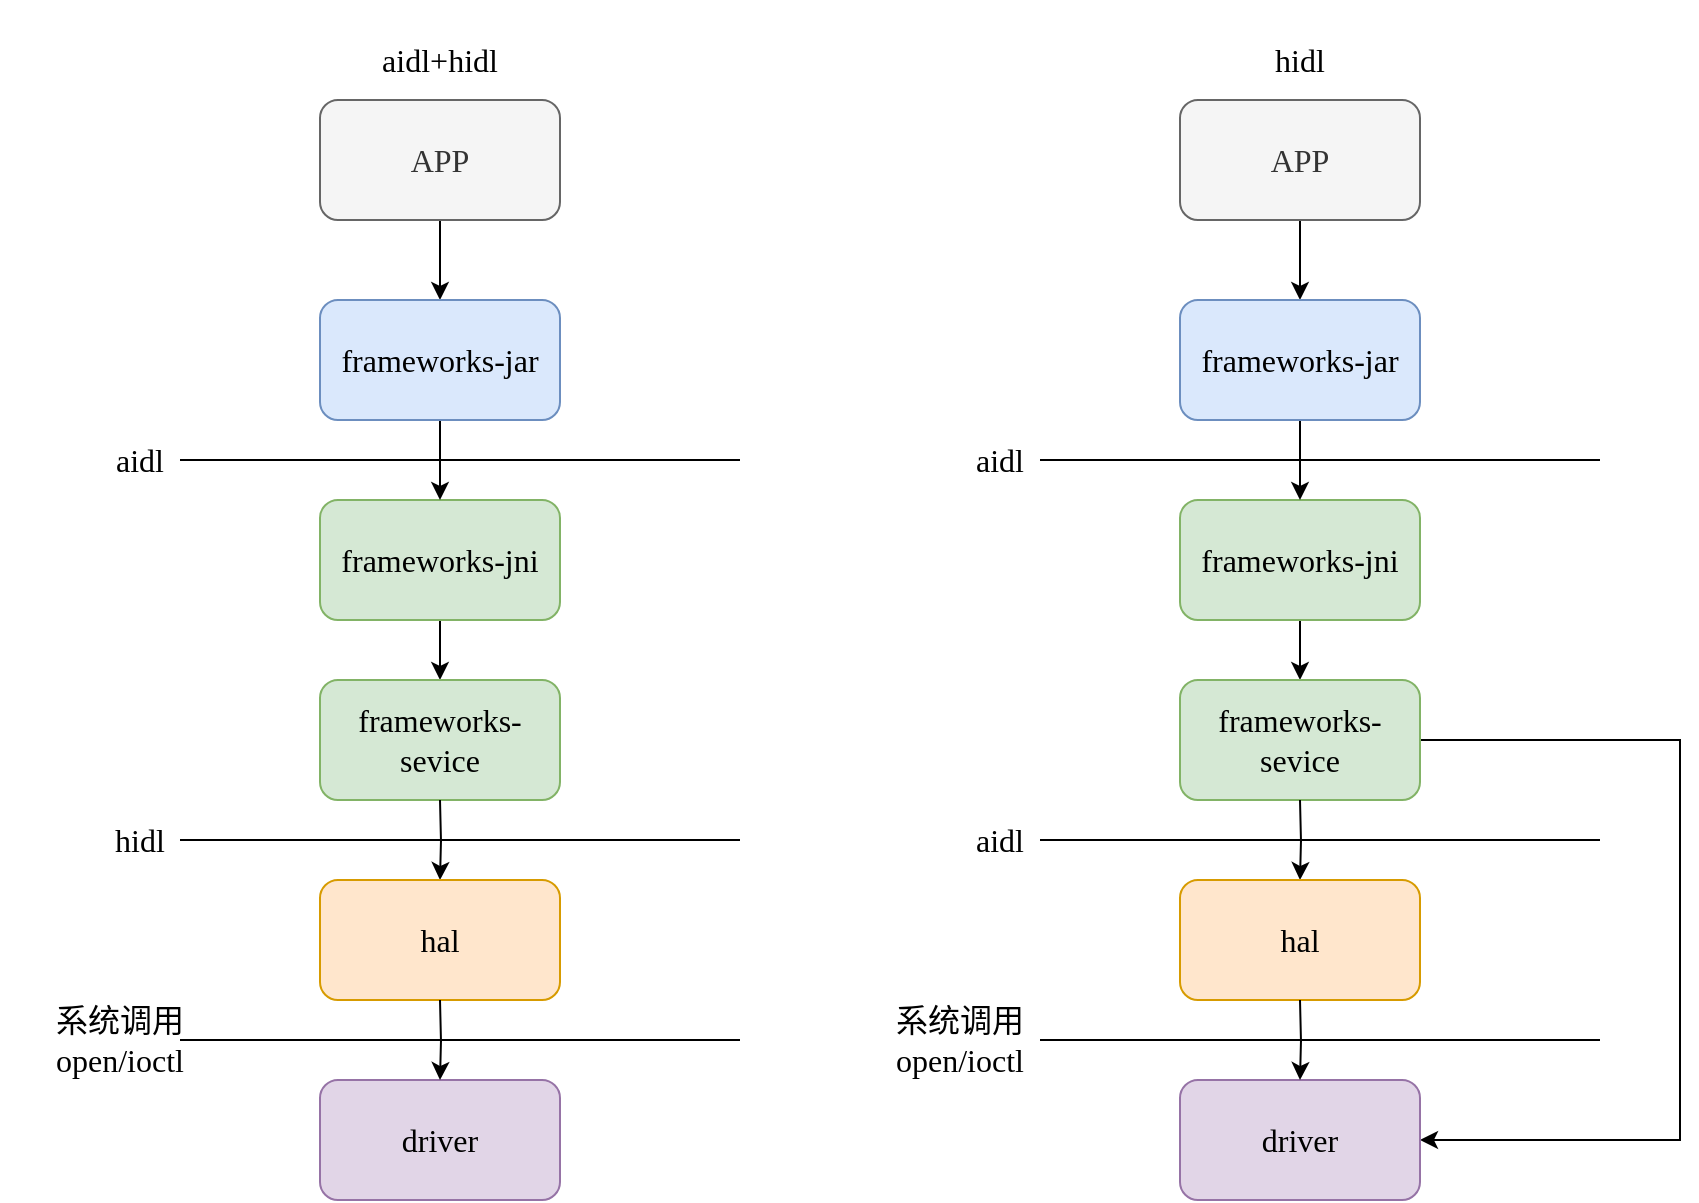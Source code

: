 <mxfile version="22.1.11" type="github" pages="3">
  <diagram name="第 1 页" id="lEsY5FcjOiCg9ewFmrIE">
    <mxGraphModel dx="1088" dy="625" grid="0" gridSize="10" guides="1" tooltips="1" connect="1" arrows="1" fold="1" page="1" pageScale="1" pageWidth="2336" pageHeight="1654" math="0" shadow="0">
      <root>
        <mxCell id="0" />
        <mxCell id="1" parent="0" />
        <mxCell id="_N-dsQl3dYrAq6MPv8nU-1" value="&lt;font style=&quot;font-size: 16px;&quot; face=&quot;Comic Sans MS&quot;&gt;aidl+hidl&lt;/font&gt;" style="rounded=1;whiteSpace=wrap;html=1;fontColor=default;fillColor=none;strokeColor=none;" parent="1" vertex="1">
          <mxGeometry x="180" y="100" width="120" height="60" as="geometry" />
        </mxCell>
        <mxCell id="_N-dsQl3dYrAq6MPv8nU-8" style="edgeStyle=orthogonalEdgeStyle;rounded=0;orthogonalLoop=1;jettySize=auto;html=1;exitX=0.5;exitY=1;exitDx=0;exitDy=0;entryX=0.5;entryY=0;entryDx=0;entryDy=0;" parent="1" source="_N-dsQl3dYrAq6MPv8nU-2" target="_N-dsQl3dYrAq6MPv8nU-7" edge="1">
          <mxGeometry relative="1" as="geometry" />
        </mxCell>
        <mxCell id="_N-dsQl3dYrAq6MPv8nU-2" value="&lt;font style=&quot;font-size: 16px;&quot;&gt;APP&lt;/font&gt;" style="rounded=1;whiteSpace=wrap;html=1;fontFamily=Comic Sans MS;fontSize=16;fillColor=#f5f5f5;fontColor=#333333;strokeColor=#666666;" parent="1" vertex="1">
          <mxGeometry x="180" y="150" width="120" height="60" as="geometry" />
        </mxCell>
        <mxCell id="_N-dsQl3dYrAq6MPv8nU-10" style="edgeStyle=orthogonalEdgeStyle;rounded=0;orthogonalLoop=1;jettySize=auto;html=1;entryX=0.5;entryY=0;entryDx=0;entryDy=0;" parent="1" source="_N-dsQl3dYrAq6MPv8nU-5" target="_N-dsQl3dYrAq6MPv8nU-6" edge="1">
          <mxGeometry relative="1" as="geometry" />
        </mxCell>
        <mxCell id="_N-dsQl3dYrAq6MPv8nU-5" value="&lt;font style=&quot;font-size: 16px;&quot;&gt;frameworks-jni&lt;/font&gt;" style="rounded=1;whiteSpace=wrap;html=1;fontFamily=Comic Sans MS;fontSize=16;fillColor=#d5e8d4;strokeColor=#82b366;" parent="1" vertex="1">
          <mxGeometry x="180" y="350" width="120" height="60" as="geometry" />
        </mxCell>
        <mxCell id="_N-dsQl3dYrAq6MPv8nU-6" value="&lt;font style=&quot;font-size: 16px;&quot;&gt;frameworks-sevice&lt;br&gt;&lt;/font&gt;" style="rounded=1;whiteSpace=wrap;html=1;fontFamily=Comic Sans MS;fontSize=16;fillColor=#d5e8d4;strokeColor=#82b366;" parent="1" vertex="1">
          <mxGeometry x="180" y="440" width="120" height="60" as="geometry" />
        </mxCell>
        <mxCell id="_N-dsQl3dYrAq6MPv8nU-9" style="edgeStyle=orthogonalEdgeStyle;rounded=0;orthogonalLoop=1;jettySize=auto;html=1;exitX=0.5;exitY=1;exitDx=0;exitDy=0;" parent="1" source="_N-dsQl3dYrAq6MPv8nU-7" target="_N-dsQl3dYrAq6MPv8nU-5" edge="1">
          <mxGeometry relative="1" as="geometry" />
        </mxCell>
        <mxCell id="_N-dsQl3dYrAq6MPv8nU-7" value="&lt;font style=&quot;font-size: 16px;&quot;&gt;frameworks-jar&lt;/font&gt;" style="rounded=1;whiteSpace=wrap;html=1;fontFamily=Comic Sans MS;fontSize=16;fillColor=#dae8fc;strokeColor=#6c8ebf;" parent="1" vertex="1">
          <mxGeometry x="180" y="250" width="120" height="60" as="geometry" />
        </mxCell>
        <mxCell id="_N-dsQl3dYrAq6MPv8nU-11" value="&lt;font style=&quot;font-size: 16px;&quot; face=&quot;Comic Sans MS&quot;&gt;aidl&lt;/font&gt;" style="rounded=1;whiteSpace=wrap;html=1;fontColor=default;fillColor=none;strokeColor=none;" parent="1" vertex="1">
          <mxGeometry x="30" y="300" width="120" height="60" as="geometry" />
        </mxCell>
        <mxCell id="_N-dsQl3dYrAq6MPv8nU-12" value="" style="endArrow=none;html=1;rounded=0;" parent="1" edge="1">
          <mxGeometry width="50" height="50" relative="1" as="geometry">
            <mxPoint x="110" y="330" as="sourcePoint" />
            <mxPoint x="390" y="330" as="targetPoint" />
          </mxGeometry>
        </mxCell>
        <mxCell id="_N-dsQl3dYrAq6MPv8nU-14" style="edgeStyle=orthogonalEdgeStyle;rounded=0;orthogonalLoop=1;jettySize=auto;html=1;exitX=0.5;exitY=1;exitDx=0;exitDy=0;" parent="1" edge="1">
          <mxGeometry relative="1" as="geometry">
            <mxPoint x="240" y="500" as="sourcePoint" />
            <mxPoint x="240" y="540" as="targetPoint" />
          </mxGeometry>
        </mxCell>
        <mxCell id="_N-dsQl3dYrAq6MPv8nU-15" value="" style="endArrow=none;html=1;rounded=0;" parent="1" edge="1">
          <mxGeometry width="50" height="50" relative="1" as="geometry">
            <mxPoint x="110" y="520" as="sourcePoint" />
            <mxPoint x="390" y="520" as="targetPoint" />
          </mxGeometry>
        </mxCell>
        <mxCell id="_N-dsQl3dYrAq6MPv8nU-16" value="&lt;font style=&quot;font-size: 16px;&quot; face=&quot;Comic Sans MS&quot;&gt;hidl&lt;/font&gt;" style="rounded=1;whiteSpace=wrap;html=1;fontColor=default;fillColor=none;strokeColor=none;" parent="1" vertex="1">
          <mxGeometry x="30" y="490" width="120" height="60" as="geometry" />
        </mxCell>
        <mxCell id="_N-dsQl3dYrAq6MPv8nU-17" value="&lt;font style=&quot;font-size: 16px;&quot;&gt;hal&lt;br&gt;&lt;/font&gt;" style="rounded=1;whiteSpace=wrap;html=1;fontFamily=Comic Sans MS;fontSize=16;fillColor=#ffe6cc;strokeColor=#d79b00;" parent="1" vertex="1">
          <mxGeometry x="180" y="540" width="120" height="60" as="geometry" />
        </mxCell>
        <mxCell id="_N-dsQl3dYrAq6MPv8nU-18" value="&lt;font style=&quot;font-size: 16px;&quot;&gt;driver&lt;br&gt;&lt;/font&gt;" style="rounded=1;whiteSpace=wrap;html=1;fontFamily=Comic Sans MS;fontSize=16;fillColor=#e1d5e7;strokeColor=#9673a6;" parent="1" vertex="1">
          <mxGeometry x="180" y="640" width="120" height="60" as="geometry" />
        </mxCell>
        <mxCell id="_N-dsQl3dYrAq6MPv8nU-19" style="edgeStyle=orthogonalEdgeStyle;rounded=0;orthogonalLoop=1;jettySize=auto;html=1;exitX=0.5;exitY=1;exitDx=0;exitDy=0;" parent="1" edge="1">
          <mxGeometry relative="1" as="geometry">
            <mxPoint x="240" y="600" as="sourcePoint" />
            <mxPoint x="240" y="640" as="targetPoint" />
          </mxGeometry>
        </mxCell>
        <mxCell id="_N-dsQl3dYrAq6MPv8nU-20" value="" style="endArrow=none;html=1;rounded=0;" parent="1" edge="1">
          <mxGeometry width="50" height="50" relative="1" as="geometry">
            <mxPoint x="110" y="620" as="sourcePoint" />
            <mxPoint x="390" y="620" as="targetPoint" />
          </mxGeometry>
        </mxCell>
        <mxCell id="_N-dsQl3dYrAq6MPv8nU-21" value="&lt;font style=&quot;font-size: 16px;&quot; face=&quot;Comic Sans MS&quot;&gt;系统调用&lt;br&gt;open/ioctl&lt;br&gt;&lt;/font&gt;" style="rounded=1;whiteSpace=wrap;html=1;fontColor=default;fillColor=none;strokeColor=none;" parent="1" vertex="1">
          <mxGeometry x="20" y="590" width="120" height="60" as="geometry" />
        </mxCell>
        <mxCell id="_N-dsQl3dYrAq6MPv8nU-22" style="edgeStyle=orthogonalEdgeStyle;rounded=0;orthogonalLoop=1;jettySize=auto;html=1;exitX=0.5;exitY=1;exitDx=0;exitDy=0;entryX=0.5;entryY=0;entryDx=0;entryDy=0;" parent="1" source="_N-dsQl3dYrAq6MPv8nU-23" target="_N-dsQl3dYrAq6MPv8nU-28" edge="1">
          <mxGeometry relative="1" as="geometry" />
        </mxCell>
        <mxCell id="_N-dsQl3dYrAq6MPv8nU-23" value="&lt;font style=&quot;font-size: 16px;&quot;&gt;APP&lt;/font&gt;" style="rounded=1;whiteSpace=wrap;html=1;fontFamily=Comic Sans MS;fontSize=16;fillColor=#f5f5f5;fontColor=#333333;strokeColor=#666666;" parent="1" vertex="1">
          <mxGeometry x="610" y="150" width="120" height="60" as="geometry" />
        </mxCell>
        <mxCell id="_N-dsQl3dYrAq6MPv8nU-24" style="edgeStyle=orthogonalEdgeStyle;rounded=0;orthogonalLoop=1;jettySize=auto;html=1;entryX=0.5;entryY=0;entryDx=0;entryDy=0;" parent="1" source="_N-dsQl3dYrAq6MPv8nU-25" target="_N-dsQl3dYrAq6MPv8nU-26" edge="1">
          <mxGeometry relative="1" as="geometry" />
        </mxCell>
        <mxCell id="_N-dsQl3dYrAq6MPv8nU-25" value="&lt;font style=&quot;font-size: 16px;&quot;&gt;frameworks-jni&lt;/font&gt;" style="rounded=1;whiteSpace=wrap;html=1;fontFamily=Comic Sans MS;fontSize=16;fillColor=#d5e8d4;strokeColor=#82b366;" parent="1" vertex="1">
          <mxGeometry x="610" y="350" width="120" height="60" as="geometry" />
        </mxCell>
        <mxCell id="_N-dsQl3dYrAq6MPv8nU-39" style="edgeStyle=orthogonalEdgeStyle;rounded=0;orthogonalLoop=1;jettySize=auto;html=1;exitX=1;exitY=0.5;exitDx=0;exitDy=0;entryX=1;entryY=0.5;entryDx=0;entryDy=0;" parent="1" source="_N-dsQl3dYrAq6MPv8nU-26" target="_N-dsQl3dYrAq6MPv8nU-33" edge="1">
          <mxGeometry relative="1" as="geometry">
            <Array as="points">
              <mxPoint x="860" y="470" />
              <mxPoint x="860" y="670" />
            </Array>
          </mxGeometry>
        </mxCell>
        <mxCell id="_N-dsQl3dYrAq6MPv8nU-26" value="&lt;font style=&quot;font-size: 16px;&quot;&gt;frameworks-sevice&lt;br&gt;&lt;/font&gt;" style="rounded=1;whiteSpace=wrap;html=1;fontFamily=Comic Sans MS;fontSize=16;fillColor=#d5e8d4;strokeColor=#82b366;" parent="1" vertex="1">
          <mxGeometry x="610" y="440" width="120" height="60" as="geometry" />
        </mxCell>
        <mxCell id="_N-dsQl3dYrAq6MPv8nU-27" style="edgeStyle=orthogonalEdgeStyle;rounded=0;orthogonalLoop=1;jettySize=auto;html=1;exitX=0.5;exitY=1;exitDx=0;exitDy=0;" parent="1" source="_N-dsQl3dYrAq6MPv8nU-28" target="_N-dsQl3dYrAq6MPv8nU-25" edge="1">
          <mxGeometry relative="1" as="geometry" />
        </mxCell>
        <mxCell id="_N-dsQl3dYrAq6MPv8nU-28" value="&lt;font style=&quot;font-size: 16px;&quot;&gt;frameworks-jar&lt;/font&gt;" style="rounded=1;whiteSpace=wrap;html=1;fontFamily=Comic Sans MS;fontSize=16;fillColor=#dae8fc;strokeColor=#6c8ebf;" parent="1" vertex="1">
          <mxGeometry x="610" y="250" width="120" height="60" as="geometry" />
        </mxCell>
        <mxCell id="_N-dsQl3dYrAq6MPv8nU-29" value="" style="endArrow=none;html=1;rounded=0;" parent="1" edge="1">
          <mxGeometry width="50" height="50" relative="1" as="geometry">
            <mxPoint x="540" y="330" as="sourcePoint" />
            <mxPoint x="820" y="330" as="targetPoint" />
          </mxGeometry>
        </mxCell>
        <mxCell id="_N-dsQl3dYrAq6MPv8nU-30" style="edgeStyle=orthogonalEdgeStyle;rounded=0;orthogonalLoop=1;jettySize=auto;html=1;exitX=0.5;exitY=1;exitDx=0;exitDy=0;" parent="1" edge="1">
          <mxGeometry relative="1" as="geometry">
            <mxPoint x="670" y="500" as="sourcePoint" />
            <mxPoint x="670" y="540" as="targetPoint" />
          </mxGeometry>
        </mxCell>
        <mxCell id="_N-dsQl3dYrAq6MPv8nU-31" value="" style="endArrow=none;html=1;rounded=0;" parent="1" edge="1">
          <mxGeometry width="50" height="50" relative="1" as="geometry">
            <mxPoint x="540" y="520" as="sourcePoint" />
            <mxPoint x="820" y="520" as="targetPoint" />
          </mxGeometry>
        </mxCell>
        <mxCell id="_N-dsQl3dYrAq6MPv8nU-32" value="&lt;font style=&quot;font-size: 16px;&quot;&gt;hal&lt;br&gt;&lt;/font&gt;" style="rounded=1;whiteSpace=wrap;html=1;fontFamily=Comic Sans MS;fontSize=16;fillColor=#ffe6cc;strokeColor=#d79b00;" parent="1" vertex="1">
          <mxGeometry x="610" y="540" width="120" height="60" as="geometry" />
        </mxCell>
        <mxCell id="_N-dsQl3dYrAq6MPv8nU-33" value="&lt;font style=&quot;font-size: 16px;&quot;&gt;driver&lt;br&gt;&lt;/font&gt;" style="rounded=1;whiteSpace=wrap;html=1;fontFamily=Comic Sans MS;fontSize=16;fillColor=#e1d5e7;strokeColor=#9673a6;" parent="1" vertex="1">
          <mxGeometry x="610" y="640" width="120" height="60" as="geometry" />
        </mxCell>
        <mxCell id="_N-dsQl3dYrAq6MPv8nU-34" style="edgeStyle=orthogonalEdgeStyle;rounded=0;orthogonalLoop=1;jettySize=auto;html=1;exitX=0.5;exitY=1;exitDx=0;exitDy=0;" parent="1" edge="1">
          <mxGeometry relative="1" as="geometry">
            <mxPoint x="670" y="600" as="sourcePoint" />
            <mxPoint x="670" y="640" as="targetPoint" />
          </mxGeometry>
        </mxCell>
        <mxCell id="_N-dsQl3dYrAq6MPv8nU-35" value="" style="endArrow=none;html=1;rounded=0;" parent="1" edge="1">
          <mxGeometry width="50" height="50" relative="1" as="geometry">
            <mxPoint x="540" y="620" as="sourcePoint" />
            <mxPoint x="820" y="620" as="targetPoint" />
          </mxGeometry>
        </mxCell>
        <mxCell id="_N-dsQl3dYrAq6MPv8nU-36" value="&lt;font style=&quot;font-size: 16px;&quot; face=&quot;Comic Sans MS&quot;&gt;hidl&lt;/font&gt;" style="rounded=1;whiteSpace=wrap;html=1;fontColor=default;fillColor=none;strokeColor=none;" parent="1" vertex="1">
          <mxGeometry x="610" y="100" width="120" height="60" as="geometry" />
        </mxCell>
        <mxCell id="_N-dsQl3dYrAq6MPv8nU-37" value="&lt;font style=&quot;font-size: 16px;&quot; face=&quot;Comic Sans MS&quot;&gt;aidl&lt;/font&gt;" style="rounded=1;whiteSpace=wrap;html=1;fontColor=default;fillColor=none;strokeColor=none;" parent="1" vertex="1">
          <mxGeometry x="460" y="300" width="120" height="60" as="geometry" />
        </mxCell>
        <mxCell id="_N-dsQl3dYrAq6MPv8nU-38" value="&lt;font style=&quot;font-size: 16px;&quot; face=&quot;Comic Sans MS&quot;&gt;aidl&lt;/font&gt;" style="rounded=1;whiteSpace=wrap;html=1;fontColor=default;fillColor=none;strokeColor=none;" parent="1" vertex="1">
          <mxGeometry x="460" y="490" width="120" height="60" as="geometry" />
        </mxCell>
        <mxCell id="_N-dsQl3dYrAq6MPv8nU-40" value="&lt;font style=&quot;font-size: 16px;&quot; face=&quot;Comic Sans MS&quot;&gt;系统调用&lt;br&gt;open/ioctl&lt;br&gt;&lt;/font&gt;" style="rounded=1;whiteSpace=wrap;html=1;fontColor=default;fillColor=none;strokeColor=none;" parent="1" vertex="1">
          <mxGeometry x="440" y="590" width="120" height="60" as="geometry" />
        </mxCell>
      </root>
    </mxGraphModel>
  </diagram>
  <diagram id="jzN1IeRov7TEgdeEqQ3J" name="第 2 页">
    <mxGraphModel dx="1088" dy="625" grid="0" gridSize="10" guides="1" tooltips="1" connect="1" arrows="1" fold="1" page="1" pageScale="1" pageWidth="2336" pageHeight="1654" math="0" shadow="0">
      <root>
        <mxCell id="0" />
        <mxCell id="1" parent="0" />
        <mxCell id="GS2PxWizvotVkj_2YYIJ-28" value="" style="rounded=1;whiteSpace=wrap;html=1;arcSize=5;" parent="1" vertex="1">
          <mxGeometry x="150" y="333.5" width="200" height="260" as="geometry" />
        </mxCell>
        <mxCell id="GS2PxWizvotVkj_2YYIJ-49" value="" style="rounded=1;whiteSpace=wrap;html=1;arcSize=8;" parent="1" vertex="1">
          <mxGeometry x="205" y="338.5" width="140" height="250" as="geometry" />
        </mxCell>
        <mxCell id="GS2PxWizvotVkj_2YYIJ-1" value="" style="rounded=1;whiteSpace=wrap;html=1;arcSize=5;" parent="1" vertex="1">
          <mxGeometry x="150" y="50" width="200" height="260" as="geometry" />
        </mxCell>
        <mxCell id="GS2PxWizvotVkj_2YYIJ-13" value="" style="shape=table;startSize=0;container=1;collapsible=0;childLayout=tableLayout;" parent="1" vertex="1">
          <mxGeometry x="220" y="60" width="110" height="80" as="geometry" />
        </mxCell>
        <mxCell id="GS2PxWizvotVkj_2YYIJ-14" value="" style="shape=tableRow;horizontal=0;startSize=0;swimlaneHead=0;swimlaneBody=0;strokeColor=inherit;top=0;left=0;bottom=0;right=0;collapsible=0;dropTarget=0;fillColor=none;points=[[0,0.5],[1,0.5]];portConstraint=eastwest;" parent="GS2PxWizvotVkj_2YYIJ-13" vertex="1">
          <mxGeometry width="110" height="40" as="geometry" />
        </mxCell>
        <mxCell id="GS2PxWizvotVkj_2YYIJ-15" value="App" style="shape=partialRectangle;html=1;whiteSpace=wrap;connectable=0;strokeColor=#6c8ebf;overflow=hidden;fillColor=#dae8fc;top=0;left=0;bottom=0;right=0;pointerEvents=1;" parent="GS2PxWizvotVkj_2YYIJ-14" vertex="1">
          <mxGeometry width="110" height="40" as="geometry">
            <mxRectangle width="110" height="40" as="alternateBounds" />
          </mxGeometry>
        </mxCell>
        <mxCell id="GS2PxWizvotVkj_2YYIJ-16" value="" style="shape=tableRow;horizontal=0;startSize=0;swimlaneHead=0;swimlaneBody=0;strokeColor=inherit;top=0;left=0;bottom=0;right=0;collapsible=0;dropTarget=0;fillColor=none;points=[[0,0.5],[1,0.5]];portConstraint=eastwest;" parent="GS2PxWizvotVkj_2YYIJ-13" vertex="1">
          <mxGeometry y="40" width="110" height="40" as="geometry" />
        </mxCell>
        <mxCell id="GS2PxWizvotVkj_2YYIJ-17" value="CameraManager&lt;br&gt;mManager" style="shape=partialRectangle;html=1;whiteSpace=wrap;connectable=0;strokeColor=inherit;overflow=hidden;fillColor=none;top=0;left=0;bottom=0;right=0;pointerEvents=1;" parent="GS2PxWizvotVkj_2YYIJ-16" vertex="1">
          <mxGeometry width="110" height="40" as="geometry">
            <mxRectangle width="110" height="40" as="alternateBounds" />
          </mxGeometry>
        </mxCell>
        <mxCell id="GS2PxWizvotVkj_2YYIJ-18" value="" style="shape=table;startSize=0;container=1;collapsible=0;childLayout=tableLayout;" parent="1" vertex="1">
          <mxGeometry x="220" y="170" width="110" height="127" as="geometry" />
        </mxCell>
        <mxCell id="GS2PxWizvotVkj_2YYIJ-19" value="" style="shape=tableRow;horizontal=0;startSize=0;swimlaneHead=0;swimlaneBody=0;strokeColor=inherit;top=0;left=0;bottom=0;right=0;collapsible=0;dropTarget=0;fillColor=none;points=[[0,0.5],[1,0.5]];portConstraint=eastwest;" parent="GS2PxWizvotVkj_2YYIJ-18" vertex="1">
          <mxGeometry width="110" height="40" as="geometry" />
        </mxCell>
        <mxCell id="GS2PxWizvotVkj_2YYIJ-20" value="CameraManager" style="shape=partialRectangle;html=1;whiteSpace=wrap;connectable=0;strokeColor=inherit;overflow=hidden;fillColor=none;top=0;left=0;bottom=0;right=0;pointerEvents=1;" parent="GS2PxWizvotVkj_2YYIJ-19" vertex="1">
          <mxGeometry width="110" height="40" as="geometry">
            <mxRectangle width="110" height="40" as="alternateBounds" />
          </mxGeometry>
        </mxCell>
        <mxCell id="GS2PxWizvotVkj_2YYIJ-21" value="" style="shape=tableRow;horizontal=0;startSize=0;swimlaneHead=0;swimlaneBody=0;strokeColor=inherit;top=0;left=0;bottom=0;right=0;collapsible=0;dropTarget=0;fillColor=none;points=[[0,0.5],[1,0.5]];portConstraint=eastwest;" parent="GS2PxWizvotVkj_2YYIJ-18" vertex="1">
          <mxGeometry y="40" width="110" height="87" as="geometry" />
        </mxCell>
        <mxCell id="GS2PxWizvotVkj_2YYIJ-22" value="" style="shape=partialRectangle;html=1;whiteSpace=wrap;connectable=0;strokeColor=inherit;overflow=hidden;fillColor=none;top=0;left=0;bottom=0;right=0;pointerEvents=1;" parent="GS2PxWizvotVkj_2YYIJ-21" vertex="1">
          <mxGeometry width="110" height="87" as="geometry">
            <mxRectangle width="110" height="87" as="alternateBounds" />
          </mxGeometry>
        </mxCell>
        <mxCell id="GS2PxWizvotVkj_2YYIJ-23" value="" style="shape=table;startSize=0;container=1;collapsible=0;childLayout=tableLayout;" parent="1" vertex="1">
          <mxGeometry x="226" y="212" width="104" height="80" as="geometry" />
        </mxCell>
        <mxCell id="GS2PxWizvotVkj_2YYIJ-24" value="" style="shape=tableRow;horizontal=0;startSize=0;swimlaneHead=0;swimlaneBody=0;strokeColor=inherit;top=0;left=0;bottom=0;right=0;collapsible=0;dropTarget=0;fillColor=none;points=[[0,0.5],[1,0.5]];portConstraint=eastwest;" parent="GS2PxWizvotVkj_2YYIJ-23" vertex="1">
          <mxGeometry width="104" height="40" as="geometry" />
        </mxCell>
        <mxCell id="GS2PxWizvotVkj_2YYIJ-25" value="ICameraManger.&lt;br&gt;Stub.asInterface" style="shape=partialRectangle;html=1;whiteSpace=wrap;connectable=0;strokeColor=#82b366;overflow=hidden;fillColor=#d5e8d4;top=0;left=0;bottom=0;right=0;pointerEvents=1;" parent="GS2PxWizvotVkj_2YYIJ-24" vertex="1">
          <mxGeometry width="104" height="40" as="geometry">
            <mxRectangle width="104" height="40" as="alternateBounds" />
          </mxGeometry>
        </mxCell>
        <mxCell id="GS2PxWizvotVkj_2YYIJ-26" value="" style="shape=tableRow;horizontal=0;startSize=0;swimlaneHead=0;swimlaneBody=0;strokeColor=inherit;top=0;left=0;bottom=0;right=0;collapsible=0;dropTarget=0;fillColor=none;points=[[0,0.5],[1,0.5]];portConstraint=eastwest;" parent="GS2PxWizvotVkj_2YYIJ-23" vertex="1">
          <mxGeometry y="40" width="104" height="40" as="geometry" />
        </mxCell>
        <mxCell id="GS2PxWizvotVkj_2YYIJ-27" value="getData&lt;br&gt;putData" style="shape=partialRectangle;html=1;whiteSpace=wrap;connectable=0;strokeColor=inherit;overflow=hidden;fillColor=none;top=0;left=0;bottom=0;right=0;pointerEvents=1;" parent="GS2PxWizvotVkj_2YYIJ-26" vertex="1">
          <mxGeometry width="104" height="40" as="geometry">
            <mxRectangle width="104" height="40" as="alternateBounds" />
          </mxGeometry>
        </mxCell>
        <mxCell id="GS2PxWizvotVkj_2YYIJ-29" value="" style="shape=table;startSize=0;container=1;collapsible=0;childLayout=tableLayout;" parent="1" vertex="1">
          <mxGeometry x="215" y="348.5" width="110" height="130" as="geometry" />
        </mxCell>
        <mxCell id="GS2PxWizvotVkj_2YYIJ-30" value="" style="shape=tableRow;horizontal=0;startSize=0;swimlaneHead=0;swimlaneBody=0;strokeColor=inherit;top=0;left=0;bottom=0;right=0;collapsible=0;dropTarget=0;fillColor=none;points=[[0,0.5],[1,0.5]];portConstraint=eastwest;" parent="GS2PxWizvotVkj_2YYIJ-29" vertex="1">
          <mxGeometry width="110" height="40" as="geometry" />
        </mxCell>
        <mxCell id="GS2PxWizvotVkj_2YYIJ-31" value="CameraService" style="shape=partialRectangle;html=1;whiteSpace=wrap;connectable=0;strokeColor=inherit;overflow=hidden;fillColor=none;top=0;left=0;bottom=0;right=0;pointerEvents=1;" parent="GS2PxWizvotVkj_2YYIJ-30" vertex="1">
          <mxGeometry width="110" height="40" as="geometry">
            <mxRectangle width="110" height="40" as="alternateBounds" />
          </mxGeometry>
        </mxCell>
        <mxCell id="GS2PxWizvotVkj_2YYIJ-32" value="" style="shape=tableRow;horizontal=0;startSize=0;swimlaneHead=0;swimlaneBody=0;strokeColor=inherit;top=0;left=0;bottom=0;right=0;collapsible=0;dropTarget=0;fillColor=none;points=[[0,0.5],[1,0.5]];portConstraint=eastwest;" parent="GS2PxWizvotVkj_2YYIJ-29" vertex="1">
          <mxGeometry y="40" width="110" height="90" as="geometry" />
        </mxCell>
        <mxCell id="GS2PxWizvotVkj_2YYIJ-33" value="" style="shape=partialRectangle;html=1;whiteSpace=wrap;connectable=0;strokeColor=inherit;overflow=hidden;fillColor=none;top=0;left=0;bottom=0;right=0;pointerEvents=1;" parent="GS2PxWizvotVkj_2YYIJ-32" vertex="1">
          <mxGeometry width="110" height="90" as="geometry">
            <mxRectangle width="110" height="90" as="alternateBounds" />
          </mxGeometry>
        </mxCell>
        <mxCell id="GS2PxWizvotVkj_2YYIJ-39" value="" style="shape=table;startSize=0;container=1;collapsible=0;childLayout=tableLayout;" parent="1" vertex="1">
          <mxGeometry x="221" y="396.5" width="104" height="80" as="geometry" />
        </mxCell>
        <mxCell id="GS2PxWizvotVkj_2YYIJ-40" value="" style="shape=tableRow;horizontal=0;startSize=0;swimlaneHead=0;swimlaneBody=0;strokeColor=inherit;top=0;left=0;bottom=0;right=0;collapsible=0;dropTarget=0;fillColor=none;points=[[0,0.5],[1,0.5]];portConstraint=eastwest;" parent="GS2PxWizvotVkj_2YYIJ-39" vertex="1">
          <mxGeometry width="104" height="40" as="geometry" />
        </mxCell>
        <mxCell id="GS2PxWizvotVkj_2YYIJ-41" value="ICameraManger.&lt;br&gt;Stub" style="shape=partialRectangle;html=1;whiteSpace=wrap;connectable=0;strokeColor=#82b366;overflow=hidden;fillColor=#d5e8d4;top=0;left=0;bottom=0;right=0;pointerEvents=1;" parent="GS2PxWizvotVkj_2YYIJ-40" vertex="1">
          <mxGeometry width="104" height="40" as="geometry">
            <mxRectangle width="104" height="40" as="alternateBounds" />
          </mxGeometry>
        </mxCell>
        <mxCell id="GS2PxWizvotVkj_2YYIJ-42" value="" style="shape=tableRow;horizontal=0;startSize=0;swimlaneHead=0;swimlaneBody=0;strokeColor=inherit;top=0;left=0;bottom=0;right=0;collapsible=0;dropTarget=0;fillColor=none;points=[[0,0.5],[1,0.5]];portConstraint=eastwest;" parent="GS2PxWizvotVkj_2YYIJ-39" vertex="1">
          <mxGeometry y="40" width="104" height="40" as="geometry" />
        </mxCell>
        <mxCell id="GS2PxWizvotVkj_2YYIJ-43" value="getData&lt;br&gt;putData" style="shape=partialRectangle;html=1;whiteSpace=wrap;connectable=0;strokeColor=inherit;overflow=hidden;fillColor=none;top=0;left=0;bottom=0;right=0;pointerEvents=1;" parent="GS2PxWizvotVkj_2YYIJ-42" vertex="1">
          <mxGeometry width="104" height="40" as="geometry">
            <mxRectangle width="104" height="40" as="alternateBounds" />
          </mxGeometry>
        </mxCell>
        <mxCell id="GS2PxWizvotVkj_2YYIJ-44" value="" style="shape=table;startSize=0;container=1;collapsible=0;childLayout=tableLayout;" parent="1" vertex="1">
          <mxGeometry x="215" y="498.5" width="110" height="80" as="geometry" />
        </mxCell>
        <mxCell id="GS2PxWizvotVkj_2YYIJ-45" value="" style="shape=tableRow;horizontal=0;startSize=0;swimlaneHead=0;swimlaneBody=0;strokeColor=inherit;top=0;left=0;bottom=0;right=0;collapsible=0;dropTarget=0;fillColor=none;points=[[0,0.5],[1,0.5]];portConstraint=eastwest;" parent="GS2PxWizvotVkj_2YYIJ-44" vertex="1">
          <mxGeometry width="110" height="40" as="geometry" />
        </mxCell>
        <mxCell id="GS2PxWizvotVkj_2YYIJ-46" value="JNI" style="shape=partialRectangle;html=1;whiteSpace=wrap;connectable=0;strokeColor=#d6b656;overflow=hidden;fillColor=#fff2cc;top=0;left=0;bottom=0;right=0;pointerEvents=1;" parent="GS2PxWizvotVkj_2YYIJ-45" vertex="1">
          <mxGeometry width="110" height="40" as="geometry">
            <mxRectangle width="110" height="40" as="alternateBounds" />
          </mxGeometry>
        </mxCell>
        <mxCell id="GS2PxWizvotVkj_2YYIJ-47" value="" style="shape=tableRow;horizontal=0;startSize=0;swimlaneHead=0;swimlaneBody=0;strokeColor=inherit;top=0;left=0;bottom=0;right=0;collapsible=0;dropTarget=0;fillColor=none;points=[[0,0.5],[1,0.5]];portConstraint=eastwest;" parent="GS2PxWizvotVkj_2YYIJ-44" vertex="1">
          <mxGeometry y="40" width="110" height="40" as="geometry" />
        </mxCell>
        <mxCell id="GS2PxWizvotVkj_2YYIJ-48" value="camera_native_read&lt;br&gt;camera_native_write" style="shape=partialRectangle;html=1;whiteSpace=wrap;connectable=0;strokeColor=inherit;overflow=hidden;fillColor=none;top=0;left=0;bottom=0;right=0;pointerEvents=1;" parent="GS2PxWizvotVkj_2YYIJ-47" vertex="1">
          <mxGeometry width="110" height="40" as="geometry">
            <mxRectangle width="110" height="40" as="alternateBounds" />
          </mxGeometry>
        </mxCell>
        <mxCell id="QyIhcKJS53UuKlKhszRT-6" style="edgeStyle=orthogonalEdgeStyle;rounded=0;orthogonalLoop=1;jettySize=auto;html=1;exitX=0.5;exitY=1;exitDx=0;exitDy=0;" parent="1" source="GS2PxWizvotVkj_2YYIJ-55" target="QyIhcKJS53UuKlKhszRT-1" edge="1">
          <mxGeometry relative="1" as="geometry" />
        </mxCell>
        <mxCell id="GS2PxWizvotVkj_2YYIJ-55" value="" style="rounded=1;whiteSpace=wrap;html=1;" parent="1" vertex="1">
          <mxGeometry x="150" y="620" width="200" height="100" as="geometry" />
        </mxCell>
        <mxCell id="GS2PxWizvotVkj_2YYIJ-50" value="" style="shape=table;startSize=0;container=1;collapsible=0;childLayout=tableLayout;" parent="1" vertex="1">
          <mxGeometry x="215" y="630" width="110" height="80" as="geometry" />
        </mxCell>
        <mxCell id="GS2PxWizvotVkj_2YYIJ-51" value="" style="shape=tableRow;horizontal=0;startSize=0;swimlaneHead=0;swimlaneBody=0;strokeColor=inherit;top=0;left=0;bottom=0;right=0;collapsible=0;dropTarget=0;fillColor=none;points=[[0,0.5],[1,0.5]];portConstraint=eastwest;" parent="GS2PxWizvotVkj_2YYIJ-50" vertex="1">
          <mxGeometry width="110" height="40" as="geometry" />
        </mxCell>
        <mxCell id="GS2PxWizvotVkj_2YYIJ-52" value="libcamera.so" style="shape=partialRectangle;html=1;whiteSpace=wrap;connectable=0;strokeColor=#d6b656;overflow=hidden;fillColor=#fff2cc;top=0;left=0;bottom=0;right=0;pointerEvents=1;" parent="GS2PxWizvotVkj_2YYIJ-51" vertex="1">
          <mxGeometry width="110" height="40" as="geometry">
            <mxRectangle width="110" height="40" as="alternateBounds" />
          </mxGeometry>
        </mxCell>
        <mxCell id="GS2PxWizvotVkj_2YYIJ-53" value="" style="shape=tableRow;horizontal=0;startSize=0;swimlaneHead=0;swimlaneBody=0;strokeColor=inherit;top=0;left=0;bottom=0;right=0;collapsible=0;dropTarget=0;fillColor=none;points=[[0,0.5],[1,0.5]];portConstraint=eastwest;" parent="GS2PxWizvotVkj_2YYIJ-50" vertex="1">
          <mxGeometry y="40" width="110" height="40" as="geometry" />
        </mxCell>
        <mxCell id="GS2PxWizvotVkj_2YYIJ-54" value="camera_read&lt;br&gt;camera_write" style="shape=partialRectangle;html=1;whiteSpace=wrap;connectable=0;strokeColor=inherit;overflow=hidden;fillColor=none;top=0;left=0;bottom=0;right=0;pointerEvents=1;" parent="GS2PxWizvotVkj_2YYIJ-53" vertex="1">
          <mxGeometry width="110" height="40" as="geometry">
            <mxRectangle width="110" height="40" as="alternateBounds" />
          </mxGeometry>
        </mxCell>
        <mxCell id="QyIhcKJS53UuKlKhszRT-1" value="&lt;font style=&quot;font-size: 16px;&quot; face=&quot;Comic Sans MS&quot;&gt;driver&lt;/font&gt;" style="rounded=1;whiteSpace=wrap;html=1;fontColor=default;fillColor=none;strokeColor=none;" parent="1" vertex="1">
          <mxGeometry x="190" y="750" width="120" height="60" as="geometry" />
        </mxCell>
        <mxCell id="QyIhcKJS53UuKlKhszRT-2" style="edgeStyle=orthogonalEdgeStyle;rounded=0;orthogonalLoop=1;jettySize=auto;html=1;exitX=0;exitY=0.5;exitDx=0;exitDy=0;entryX=0;entryY=0.5;entryDx=0;entryDy=0;" parent="1" source="GS2PxWizvotVkj_2YYIJ-16" target="GS2PxWizvotVkj_2YYIJ-19" edge="1">
          <mxGeometry relative="1" as="geometry" />
        </mxCell>
        <mxCell id="QyIhcKJS53UuKlKhszRT-3" style="edgeStyle=orthogonalEdgeStyle;rounded=0;orthogonalLoop=1;jettySize=auto;html=1;exitX=0;exitY=0.5;exitDx=0;exitDy=0;entryX=0;entryY=0.5;entryDx=0;entryDy=0;" parent="1" source="GS2PxWizvotVkj_2YYIJ-26" target="GS2PxWizvotVkj_2YYIJ-42" edge="1">
          <mxGeometry relative="1" as="geometry" />
        </mxCell>
        <mxCell id="QyIhcKJS53UuKlKhszRT-4" style="edgeStyle=orthogonalEdgeStyle;rounded=0;orthogonalLoop=1;jettySize=auto;html=1;exitX=1;exitY=0.5;exitDx=0;exitDy=0;entryX=1;entryY=0.25;entryDx=0;entryDy=0;" parent="1" source="GS2PxWizvotVkj_2YYIJ-42" target="GS2PxWizvotVkj_2YYIJ-44" edge="1">
          <mxGeometry relative="1" as="geometry">
            <Array as="points">
              <mxPoint x="330" y="457" />
              <mxPoint x="330" y="519" />
            </Array>
          </mxGeometry>
        </mxCell>
        <mxCell id="QyIhcKJS53UuKlKhszRT-5" style="edgeStyle=orthogonalEdgeStyle;rounded=0;orthogonalLoop=1;jettySize=auto;html=1;exitX=0;exitY=0.5;exitDx=0;exitDy=0;entryX=0;entryY=0.5;entryDx=0;entryDy=0;" parent="1" source="GS2PxWizvotVkj_2YYIJ-47" target="GS2PxWizvotVkj_2YYIJ-51" edge="1">
          <mxGeometry relative="1" as="geometry" />
        </mxCell>
        <mxCell id="QyIhcKJS53UuKlKhszRT-7" value="&lt;font face=&quot;Comic Sans MS&quot;&gt;&lt;span style=&quot;font-size: 16px;&quot;&gt;应用层&lt;/span&gt;&lt;/font&gt;" style="rounded=1;whiteSpace=wrap;html=1;fontColor=default;fillColor=none;strokeColor=none;" parent="1" vertex="1">
          <mxGeometry x="85" y="140" width="120" height="60" as="geometry" />
        </mxCell>
        <mxCell id="QyIhcKJS53UuKlKhszRT-8" value="&lt;font face=&quot;Comic Sans MS&quot;&gt;&lt;span style=&quot;font-size: 16px;&quot;&gt;框架层&lt;/span&gt;&lt;/font&gt;" style="rounded=1;whiteSpace=wrap;html=1;fontColor=default;fillColor=none;strokeColor=none;" parent="1" vertex="1">
          <mxGeometry x="85" y="440" width="120" height="60" as="geometry" />
        </mxCell>
        <mxCell id="QyIhcKJS53UuKlKhszRT-9" value="&lt;font face=&quot;Comic Sans MS&quot;&gt;&lt;span style=&quot;font-size: 16px;&quot;&gt;硬件抽象层&lt;br&gt;（Legacy hal）&lt;br&gt;&lt;/span&gt;&lt;/font&gt;" style="rounded=1;whiteSpace=wrap;html=1;fontColor=default;fillColor=none;strokeColor=none;" parent="1" vertex="1">
          <mxGeometry x="85" y="640" width="120" height="60" as="geometry" />
        </mxCell>
        <mxCell id="QyIhcKJS53UuKlKhszRT-10" value="" style="rounded=1;whiteSpace=wrap;html=1;arcSize=5;" parent="1" vertex="1">
          <mxGeometry x="535" y="333.5" width="305" height="260" as="geometry" />
        </mxCell>
        <mxCell id="QyIhcKJS53UuKlKhszRT-11" value="" style="rounded=1;whiteSpace=wrap;html=1;arcSize=8;" parent="1" vertex="1">
          <mxGeometry x="590" y="338.5" width="240" height="250" as="geometry" />
        </mxCell>
        <mxCell id="QyIhcKJS53UuKlKhszRT-12" value="" style="rounded=1;whiteSpace=wrap;html=1;arcSize=5;" parent="1" vertex="1">
          <mxGeometry x="535" y="50" width="200" height="260" as="geometry" />
        </mxCell>
        <mxCell id="QyIhcKJS53UuKlKhszRT-13" value="" style="shape=table;startSize=0;container=1;collapsible=0;childLayout=tableLayout;" parent="1" vertex="1">
          <mxGeometry x="605" y="60" width="110" height="80" as="geometry" />
        </mxCell>
        <mxCell id="QyIhcKJS53UuKlKhszRT-14" value="" style="shape=tableRow;horizontal=0;startSize=0;swimlaneHead=0;swimlaneBody=0;strokeColor=inherit;top=0;left=0;bottom=0;right=0;collapsible=0;dropTarget=0;fillColor=none;points=[[0,0.5],[1,0.5]];portConstraint=eastwest;" parent="QyIhcKJS53UuKlKhszRT-13" vertex="1">
          <mxGeometry width="110" height="40" as="geometry" />
        </mxCell>
        <mxCell id="QyIhcKJS53UuKlKhszRT-15" value="App" style="shape=partialRectangle;html=1;whiteSpace=wrap;connectable=0;strokeColor=#6c8ebf;overflow=hidden;fillColor=#dae8fc;top=0;left=0;bottom=0;right=0;pointerEvents=1;" parent="QyIhcKJS53UuKlKhszRT-14" vertex="1">
          <mxGeometry width="110" height="40" as="geometry">
            <mxRectangle width="110" height="40" as="alternateBounds" />
          </mxGeometry>
        </mxCell>
        <mxCell id="QyIhcKJS53UuKlKhszRT-16" value="" style="shape=tableRow;horizontal=0;startSize=0;swimlaneHead=0;swimlaneBody=0;strokeColor=inherit;top=0;left=0;bottom=0;right=0;collapsible=0;dropTarget=0;fillColor=none;points=[[0,0.5],[1,0.5]];portConstraint=eastwest;" parent="QyIhcKJS53UuKlKhszRT-13" vertex="1">
          <mxGeometry y="40" width="110" height="40" as="geometry" />
        </mxCell>
        <mxCell id="QyIhcKJS53UuKlKhszRT-17" value="CameraManager&lt;br&gt;mManager" style="shape=partialRectangle;html=1;whiteSpace=wrap;connectable=0;strokeColor=inherit;overflow=hidden;fillColor=none;top=0;left=0;bottom=0;right=0;pointerEvents=1;" parent="QyIhcKJS53UuKlKhszRT-16" vertex="1">
          <mxGeometry width="110" height="40" as="geometry">
            <mxRectangle width="110" height="40" as="alternateBounds" />
          </mxGeometry>
        </mxCell>
        <mxCell id="QyIhcKJS53UuKlKhszRT-18" value="" style="shape=table;startSize=0;container=1;collapsible=0;childLayout=tableLayout;" parent="1" vertex="1">
          <mxGeometry x="605" y="170" width="110" height="127" as="geometry" />
        </mxCell>
        <mxCell id="QyIhcKJS53UuKlKhszRT-19" value="" style="shape=tableRow;horizontal=0;startSize=0;swimlaneHead=0;swimlaneBody=0;strokeColor=inherit;top=0;left=0;bottom=0;right=0;collapsible=0;dropTarget=0;fillColor=none;points=[[0,0.5],[1,0.5]];portConstraint=eastwest;" parent="QyIhcKJS53UuKlKhszRT-18" vertex="1">
          <mxGeometry width="110" height="40" as="geometry" />
        </mxCell>
        <mxCell id="QyIhcKJS53UuKlKhszRT-20" value="CameraManager" style="shape=partialRectangle;html=1;whiteSpace=wrap;connectable=0;strokeColor=inherit;overflow=hidden;fillColor=none;top=0;left=0;bottom=0;right=0;pointerEvents=1;" parent="QyIhcKJS53UuKlKhszRT-19" vertex="1">
          <mxGeometry width="110" height="40" as="geometry">
            <mxRectangle width="110" height="40" as="alternateBounds" />
          </mxGeometry>
        </mxCell>
        <mxCell id="QyIhcKJS53UuKlKhszRT-21" value="" style="shape=tableRow;horizontal=0;startSize=0;swimlaneHead=0;swimlaneBody=0;strokeColor=inherit;top=0;left=0;bottom=0;right=0;collapsible=0;dropTarget=0;fillColor=none;points=[[0,0.5],[1,0.5]];portConstraint=eastwest;" parent="QyIhcKJS53UuKlKhszRT-18" vertex="1">
          <mxGeometry y="40" width="110" height="87" as="geometry" />
        </mxCell>
        <mxCell id="QyIhcKJS53UuKlKhszRT-22" value="" style="shape=partialRectangle;html=1;whiteSpace=wrap;connectable=0;strokeColor=inherit;overflow=hidden;fillColor=none;top=0;left=0;bottom=0;right=0;pointerEvents=1;" parent="QyIhcKJS53UuKlKhszRT-21" vertex="1">
          <mxGeometry width="110" height="87" as="geometry">
            <mxRectangle width="110" height="87" as="alternateBounds" />
          </mxGeometry>
        </mxCell>
        <mxCell id="QyIhcKJS53UuKlKhszRT-23" value="" style="shape=table;startSize=0;container=1;collapsible=0;childLayout=tableLayout;" parent="1" vertex="1">
          <mxGeometry x="611" y="212" width="104" height="80" as="geometry" />
        </mxCell>
        <mxCell id="QyIhcKJS53UuKlKhszRT-24" value="" style="shape=tableRow;horizontal=0;startSize=0;swimlaneHead=0;swimlaneBody=0;strokeColor=inherit;top=0;left=0;bottom=0;right=0;collapsible=0;dropTarget=0;fillColor=none;points=[[0,0.5],[1,0.5]];portConstraint=eastwest;" parent="QyIhcKJS53UuKlKhszRT-23" vertex="1">
          <mxGeometry width="104" height="40" as="geometry" />
        </mxCell>
        <mxCell id="QyIhcKJS53UuKlKhszRT-25" value="ICameraManger.&lt;br&gt;Stub.asInterface" style="shape=partialRectangle;html=1;whiteSpace=wrap;connectable=0;strokeColor=#82b366;overflow=hidden;fillColor=#d5e8d4;top=0;left=0;bottom=0;right=0;pointerEvents=1;" parent="QyIhcKJS53UuKlKhszRT-24" vertex="1">
          <mxGeometry width="104" height="40" as="geometry">
            <mxRectangle width="104" height="40" as="alternateBounds" />
          </mxGeometry>
        </mxCell>
        <mxCell id="QyIhcKJS53UuKlKhszRT-26" value="" style="shape=tableRow;horizontal=0;startSize=0;swimlaneHead=0;swimlaneBody=0;strokeColor=inherit;top=0;left=0;bottom=0;right=0;collapsible=0;dropTarget=0;fillColor=none;points=[[0,0.5],[1,0.5]];portConstraint=eastwest;" parent="QyIhcKJS53UuKlKhszRT-23" vertex="1">
          <mxGeometry y="40" width="104" height="40" as="geometry" />
        </mxCell>
        <mxCell id="QyIhcKJS53UuKlKhszRT-27" value="getData&lt;br&gt;putData" style="shape=partialRectangle;html=1;whiteSpace=wrap;connectable=0;strokeColor=inherit;overflow=hidden;fillColor=none;top=0;left=0;bottom=0;right=0;pointerEvents=1;" parent="QyIhcKJS53UuKlKhszRT-26" vertex="1">
          <mxGeometry width="104" height="40" as="geometry">
            <mxRectangle width="104" height="40" as="alternateBounds" />
          </mxGeometry>
        </mxCell>
        <mxCell id="QyIhcKJS53UuKlKhszRT-28" value="" style="shape=table;startSize=0;container=1;collapsible=0;childLayout=tableLayout;" parent="1" vertex="1">
          <mxGeometry x="600" y="348.5" width="110" height="130" as="geometry" />
        </mxCell>
        <mxCell id="QyIhcKJS53UuKlKhszRT-29" value="" style="shape=tableRow;horizontal=0;startSize=0;swimlaneHead=0;swimlaneBody=0;strokeColor=inherit;top=0;left=0;bottom=0;right=0;collapsible=0;dropTarget=0;fillColor=none;points=[[0,0.5],[1,0.5]];portConstraint=eastwest;" parent="QyIhcKJS53UuKlKhszRT-28" vertex="1">
          <mxGeometry width="110" height="40" as="geometry" />
        </mxCell>
        <mxCell id="QyIhcKJS53UuKlKhszRT-30" value="CameraService" style="shape=partialRectangle;html=1;whiteSpace=wrap;connectable=0;strokeColor=inherit;overflow=hidden;fillColor=none;top=0;left=0;bottom=0;right=0;pointerEvents=1;" parent="QyIhcKJS53UuKlKhszRT-29" vertex="1">
          <mxGeometry width="110" height="40" as="geometry">
            <mxRectangle width="110" height="40" as="alternateBounds" />
          </mxGeometry>
        </mxCell>
        <mxCell id="QyIhcKJS53UuKlKhszRT-31" value="" style="shape=tableRow;horizontal=0;startSize=0;swimlaneHead=0;swimlaneBody=0;strokeColor=inherit;top=0;left=0;bottom=0;right=0;collapsible=0;dropTarget=0;fillColor=none;points=[[0,0.5],[1,0.5]];portConstraint=eastwest;" parent="QyIhcKJS53UuKlKhszRT-28" vertex="1">
          <mxGeometry y="40" width="110" height="90" as="geometry" />
        </mxCell>
        <mxCell id="QyIhcKJS53UuKlKhszRT-32" value="" style="shape=partialRectangle;html=1;whiteSpace=wrap;connectable=0;strokeColor=inherit;overflow=hidden;fillColor=none;top=0;left=0;bottom=0;right=0;pointerEvents=1;" parent="QyIhcKJS53UuKlKhszRT-31" vertex="1">
          <mxGeometry width="110" height="90" as="geometry">
            <mxRectangle width="110" height="90" as="alternateBounds" />
          </mxGeometry>
        </mxCell>
        <mxCell id="QyIhcKJS53UuKlKhszRT-33" value="" style="shape=table;startSize=0;container=1;collapsible=0;childLayout=tableLayout;" parent="1" vertex="1">
          <mxGeometry x="606" y="396.5" width="104" height="80" as="geometry" />
        </mxCell>
        <mxCell id="QyIhcKJS53UuKlKhszRT-34" value="" style="shape=tableRow;horizontal=0;startSize=0;swimlaneHead=0;swimlaneBody=0;strokeColor=inherit;top=0;left=0;bottom=0;right=0;collapsible=0;dropTarget=0;fillColor=none;points=[[0,0.5],[1,0.5]];portConstraint=eastwest;" parent="QyIhcKJS53UuKlKhszRT-33" vertex="1">
          <mxGeometry width="104" height="40" as="geometry" />
        </mxCell>
        <mxCell id="QyIhcKJS53UuKlKhszRT-35" value="ICameraManger.&lt;br&gt;Stub" style="shape=partialRectangle;html=1;whiteSpace=wrap;connectable=0;strokeColor=#82b366;overflow=hidden;fillColor=#d5e8d4;top=0;left=0;bottom=0;right=0;pointerEvents=1;" parent="QyIhcKJS53UuKlKhszRT-34" vertex="1">
          <mxGeometry width="104" height="40" as="geometry">
            <mxRectangle width="104" height="40" as="alternateBounds" />
          </mxGeometry>
        </mxCell>
        <mxCell id="QyIhcKJS53UuKlKhszRT-36" value="" style="shape=tableRow;horizontal=0;startSize=0;swimlaneHead=0;swimlaneBody=0;strokeColor=inherit;top=0;left=0;bottom=0;right=0;collapsible=0;dropTarget=0;fillColor=none;points=[[0,0.5],[1,0.5]];portConstraint=eastwest;" parent="QyIhcKJS53UuKlKhszRT-33" vertex="1">
          <mxGeometry y="40" width="104" height="40" as="geometry" />
        </mxCell>
        <mxCell id="QyIhcKJS53UuKlKhszRT-37" value="getData&lt;br&gt;putData" style="shape=partialRectangle;html=1;whiteSpace=wrap;connectable=0;strokeColor=inherit;overflow=hidden;fillColor=none;top=0;left=0;bottom=0;right=0;pointerEvents=1;" parent="QyIhcKJS53UuKlKhszRT-36" vertex="1">
          <mxGeometry width="104" height="40" as="geometry">
            <mxRectangle width="104" height="40" as="alternateBounds" />
          </mxGeometry>
        </mxCell>
        <mxCell id="QyIhcKJS53UuKlKhszRT-38" value="" style="shape=table;startSize=0;container=1;collapsible=0;childLayout=tableLayout;" parent="1" vertex="1">
          <mxGeometry x="600" y="494" width="220" height="80" as="geometry" />
        </mxCell>
        <mxCell id="QyIhcKJS53UuKlKhszRT-39" value="" style="shape=tableRow;horizontal=0;startSize=0;swimlaneHead=0;swimlaneBody=0;strokeColor=inherit;top=0;left=0;bottom=0;right=0;collapsible=0;dropTarget=0;fillColor=none;points=[[0,0.5],[1,0.5]];portConstraint=eastwest;" parent="QyIhcKJS53UuKlKhszRT-38" vertex="1">
          <mxGeometry width="220" height="40" as="geometry" />
        </mxCell>
        <mxCell id="QyIhcKJS53UuKlKhszRT-40" value="JNI" style="shape=partialRectangle;html=1;whiteSpace=wrap;connectable=0;strokeColor=#d6b656;overflow=hidden;fillColor=#fff2cc;top=0;left=0;bottom=0;right=0;pointerEvents=1;" parent="QyIhcKJS53UuKlKhszRT-39" vertex="1">
          <mxGeometry width="110" height="40" as="geometry">
            <mxRectangle width="110" height="40" as="alternateBounds" />
          </mxGeometry>
        </mxCell>
        <mxCell id="QyIhcKJS53UuKlKhszRT-62" value="camera_module_t&lt;br&gt;camera_device_t&lt;br&gt;camera_native_init&lt;br&gt;camera_native_deinit" style="shape=partialRectangle;html=1;whiteSpace=wrap;connectable=0;overflow=hidden;top=0;left=0;bottom=0;right=0;pointerEvents=1;rowspan=2;colspan=1;" parent="QyIhcKJS53UuKlKhszRT-39" vertex="1">
          <mxGeometry x="110" width="110" height="80" as="geometry">
            <mxRectangle width="110" height="40" as="alternateBounds" />
          </mxGeometry>
        </mxCell>
        <mxCell id="QyIhcKJS53UuKlKhszRT-41" value="" style="shape=tableRow;horizontal=0;startSize=0;swimlaneHead=0;swimlaneBody=0;strokeColor=inherit;top=0;left=0;bottom=0;right=0;collapsible=0;dropTarget=0;fillColor=none;points=[[0,0.5],[1,0.5]];portConstraint=eastwest;" parent="QyIhcKJS53UuKlKhszRT-38" vertex="1">
          <mxGeometry y="40" width="220" height="40" as="geometry" />
        </mxCell>
        <mxCell id="QyIhcKJS53UuKlKhszRT-42" value="camera_native_read&lt;br&gt;camera_native_write" style="shape=partialRectangle;html=1;whiteSpace=wrap;connectable=0;strokeColor=inherit;overflow=hidden;fillColor=none;top=0;left=0;bottom=0;right=0;pointerEvents=1;" parent="QyIhcKJS53UuKlKhszRT-41" vertex="1">
          <mxGeometry width="110" height="40" as="geometry">
            <mxRectangle width="110" height="40" as="alternateBounds" />
          </mxGeometry>
        </mxCell>
        <mxCell id="QyIhcKJS53UuKlKhszRT-63" style="shape=partialRectangle;html=1;whiteSpace=wrap;connectable=0;strokeColor=inherit;overflow=hidden;fillColor=none;top=0;left=0;bottom=0;right=0;pointerEvents=1;" parent="QyIhcKJS53UuKlKhszRT-41" vertex="1" visible="0">
          <mxGeometry x="110" width="110" height="40" as="geometry">
            <mxRectangle width="110" height="40" as="alternateBounds" />
          </mxGeometry>
        </mxCell>
        <mxCell id="QyIhcKJS53UuKlKhszRT-44" value="" style="rounded=1;whiteSpace=wrap;html=1;" parent="1" vertex="1">
          <mxGeometry x="535" y="620" width="405" height="100" as="geometry" />
        </mxCell>
        <mxCell id="QyIhcKJS53UuKlKhszRT-50" value="&lt;font style=&quot;font-size: 16px;&quot; face=&quot;Comic Sans MS&quot;&gt;driver&lt;/font&gt;" style="rounded=1;whiteSpace=wrap;html=1;fontColor=default;fillColor=none;strokeColor=none;" parent="1" vertex="1">
          <mxGeometry x="575" y="750" width="120" height="60" as="geometry" />
        </mxCell>
        <mxCell id="QyIhcKJS53UuKlKhszRT-51" style="edgeStyle=orthogonalEdgeStyle;rounded=0;orthogonalLoop=1;jettySize=auto;html=1;exitX=0;exitY=0.5;exitDx=0;exitDy=0;entryX=0;entryY=0.5;entryDx=0;entryDy=0;" parent="1" source="QyIhcKJS53UuKlKhszRT-16" target="QyIhcKJS53UuKlKhszRT-19" edge="1">
          <mxGeometry relative="1" as="geometry" />
        </mxCell>
        <mxCell id="QyIhcKJS53UuKlKhszRT-52" style="edgeStyle=orthogonalEdgeStyle;rounded=0;orthogonalLoop=1;jettySize=auto;html=1;exitX=0;exitY=0.5;exitDx=0;exitDy=0;entryX=0;entryY=0.5;entryDx=0;entryDy=0;" parent="1" source="QyIhcKJS53UuKlKhszRT-26" target="QyIhcKJS53UuKlKhszRT-36" edge="1">
          <mxGeometry relative="1" as="geometry" />
        </mxCell>
        <mxCell id="QyIhcKJS53UuKlKhszRT-55" value="&lt;font face=&quot;Comic Sans MS&quot;&gt;&lt;span style=&quot;font-size: 16px;&quot;&gt;应用层&lt;/span&gt;&lt;/font&gt;" style="rounded=1;whiteSpace=wrap;html=1;fontColor=default;fillColor=none;strokeColor=none;" parent="1" vertex="1">
          <mxGeometry x="470" y="140" width="120" height="60" as="geometry" />
        </mxCell>
        <mxCell id="QyIhcKJS53UuKlKhszRT-56" value="&lt;font face=&quot;Comic Sans MS&quot;&gt;&lt;span style=&quot;font-size: 16px;&quot;&gt;框架层&lt;/span&gt;&lt;/font&gt;" style="rounded=1;whiteSpace=wrap;html=1;fontColor=default;fillColor=none;strokeColor=none;" parent="1" vertex="1">
          <mxGeometry x="470" y="440" width="120" height="60" as="geometry" />
        </mxCell>
        <mxCell id="QyIhcKJS53UuKlKhszRT-57" value="&lt;font face=&quot;Comic Sans MS&quot;&gt;&lt;span style=&quot;font-size: 16px;&quot;&gt;硬件抽象层&lt;br&gt;（Conventional hal）&lt;br&gt;&lt;/span&gt;&lt;/font&gt;" style="rounded=1;whiteSpace=wrap;html=1;fontColor=default;fillColor=none;strokeColor=none;" parent="1" vertex="1">
          <mxGeometry x="430" y="640" width="160" height="60" as="geometry" />
        </mxCell>
        <mxCell id="QyIhcKJS53UuKlKhszRT-58" value="&lt;font face=&quot;Comic Sans MS&quot;&gt;&lt;span style=&quot;font-size: 16px;&quot;&gt;aidl&lt;/span&gt;&lt;/font&gt;" style="rounded=1;whiteSpace=wrap;html=1;fontColor=default;fillColor=none;strokeColor=none;" parent="1" vertex="1">
          <mxGeometry x="226" y="288.5" width="120" height="60" as="geometry" />
        </mxCell>
        <mxCell id="QyIhcKJS53UuKlKhszRT-59" value="&lt;font face=&quot;Comic Sans MS&quot;&gt;&lt;span style=&quot;font-size: 16px;&quot;&gt;aidl&lt;/span&gt;&lt;/font&gt;" style="rounded=1;whiteSpace=wrap;html=1;fontColor=default;fillColor=none;strokeColor=none;" parent="1" vertex="1">
          <mxGeometry x="603" y="292" width="120" height="60" as="geometry" />
        </mxCell>
        <mxCell id="QyIhcKJS53UuKlKhszRT-60" value="" style="rounded=1;whiteSpace=wrap;html=1;arcSize=4;fillColor=none;dashed=1;strokeWidth=2;" parent="1" vertex="1">
          <mxGeometry x="101" y="160" width="279" height="330" as="geometry" />
        </mxCell>
        <mxCell id="QyIhcKJS53UuKlKhszRT-61" value="" style="rounded=1;whiteSpace=wrap;html=1;arcSize=4;fillColor=none;dashed=1;strokeWidth=2;" parent="1" vertex="1">
          <mxGeometry x="480" y="157" width="279" height="330" as="geometry" />
        </mxCell>
        <mxCell id="QyIhcKJS53UuKlKhszRT-66" value="" style="shape=table;startSize=0;container=1;collapsible=0;childLayout=tableLayout;" parent="1" vertex="1">
          <mxGeometry x="585" y="630" width="130" height="70" as="geometry" />
        </mxCell>
        <mxCell id="QyIhcKJS53UuKlKhszRT-67" value="" style="shape=tableRow;horizontal=0;startSize=0;swimlaneHead=0;swimlaneBody=0;strokeColor=inherit;top=0;left=0;bottom=0;right=0;collapsible=0;dropTarget=0;fillColor=none;points=[[0,0.5],[1,0.5]];portConstraint=eastwest;" parent="QyIhcKJS53UuKlKhszRT-66" vertex="1">
          <mxGeometry width="130" height="35" as="geometry" />
        </mxCell>
        <mxCell id="QyIhcKJS53UuKlKhszRT-68" value="libhardware" style="shape=partialRectangle;html=1;whiteSpace=wrap;connectable=0;strokeColor=#d6b656;overflow=hidden;fillColor=#fff2cc;top=0;left=0;bottom=0;right=0;pointerEvents=1;" parent="QyIhcKJS53UuKlKhszRT-67" vertex="1">
          <mxGeometry width="130" height="35" as="geometry">
            <mxRectangle width="130" height="35" as="alternateBounds" />
          </mxGeometry>
        </mxCell>
        <mxCell id="QyIhcKJS53UuKlKhszRT-69" value="" style="shape=tableRow;horizontal=0;startSize=0;swimlaneHead=0;swimlaneBody=0;strokeColor=inherit;top=0;left=0;bottom=0;right=0;collapsible=0;dropTarget=0;fillColor=none;points=[[0,0.5],[1,0.5]];portConstraint=eastwest;" parent="QyIhcKJS53UuKlKhszRT-66" vertex="1">
          <mxGeometry y="35" width="130" height="35" as="geometry" />
        </mxCell>
        <mxCell id="QyIhcKJS53UuKlKhszRT-70" value="hw_get_module" style="shape=partialRectangle;html=1;whiteSpace=wrap;connectable=0;strokeColor=inherit;overflow=hidden;fillColor=none;top=0;left=0;bottom=0;right=0;pointerEvents=1;labelPosition=center;verticalLabelPosition=middle;align=center;verticalAlign=middle;" parent="QyIhcKJS53UuKlKhszRT-69" vertex="1">
          <mxGeometry width="130" height="35" as="geometry">
            <mxRectangle width="130" height="35" as="alternateBounds" />
          </mxGeometry>
        </mxCell>
        <mxCell id="QyIhcKJS53UuKlKhszRT-84" value="" style="shape=table;startSize=0;container=1;collapsible=0;childLayout=tableLayout;" parent="1" vertex="1">
          <mxGeometry x="759" y="625" width="160" height="90" as="geometry" />
        </mxCell>
        <mxCell id="QyIhcKJS53UuKlKhszRT-85" value="" style="shape=tableRow;horizontal=0;startSize=0;swimlaneHead=0;swimlaneBody=0;strokeColor=inherit;top=0;left=0;bottom=0;right=0;collapsible=0;dropTarget=0;fillColor=none;points=[[0,0.5],[1,0.5]];portConstraint=eastwest;" parent="QyIhcKJS53UuKlKhszRT-84" vertex="1">
          <mxGeometry width="160" height="23" as="geometry" />
        </mxCell>
        <mxCell id="QyIhcKJS53UuKlKhszRT-86" value="lincamera.default.so" style="shape=partialRectangle;html=1;whiteSpace=wrap;connectable=0;strokeColor=#d79b00;overflow=hidden;fillColor=#ffe6cc;top=0;left=0;bottom=0;right=0;pointerEvents=1;" parent="QyIhcKJS53UuKlKhszRT-85" vertex="1">
          <mxGeometry width="160" height="23" as="geometry">
            <mxRectangle width="160" height="23" as="alternateBounds" />
          </mxGeometry>
        </mxCell>
        <mxCell id="QyIhcKJS53UuKlKhszRT-87" value="" style="shape=tableRow;horizontal=0;startSize=0;swimlaneHead=0;swimlaneBody=0;strokeColor=inherit;top=0;left=0;bottom=0;right=0;collapsible=0;dropTarget=0;fillColor=none;points=[[0,0.5],[1,0.5]];portConstraint=eastwest;" parent="QyIhcKJS53UuKlKhszRT-84" vertex="1">
          <mxGeometry y="23" width="160" height="22" as="geometry" />
        </mxCell>
        <mxCell id="QyIhcKJS53UuKlKhszRT-88" value="HAL_MODULE_INFO_SYM" style="shape=partialRectangle;html=1;whiteSpace=wrap;connectable=0;strokeColor=inherit;overflow=hidden;fillColor=none;top=0;left=0;bottom=0;right=0;pointerEvents=1;" parent="QyIhcKJS53UuKlKhszRT-87" vertex="1">
          <mxGeometry width="160" height="22" as="geometry">
            <mxRectangle width="160" height="22" as="alternateBounds" />
          </mxGeometry>
        </mxCell>
        <mxCell id="QyIhcKJS53UuKlKhszRT-89" value="" style="shape=tableRow;horizontal=0;startSize=0;swimlaneHead=0;swimlaneBody=0;strokeColor=inherit;top=0;left=0;bottom=0;right=0;collapsible=0;dropTarget=0;fillColor=none;points=[[0,0.5],[1,0.5]];portConstraint=eastwest;" parent="QyIhcKJS53UuKlKhszRT-84" vertex="1">
          <mxGeometry y="45" width="160" height="23" as="geometry" />
        </mxCell>
        <mxCell id="QyIhcKJS53UuKlKhszRT-90" value="dev_open/dev_clode" style="shape=partialRectangle;html=1;whiteSpace=wrap;connectable=0;strokeColor=inherit;overflow=hidden;fillColor=none;top=0;left=0;bottom=0;right=0;pointerEvents=1;" parent="QyIhcKJS53UuKlKhszRT-89" vertex="1">
          <mxGeometry width="160" height="23" as="geometry">
            <mxRectangle width="160" height="23" as="alternateBounds" />
          </mxGeometry>
        </mxCell>
        <mxCell id="QyIhcKJS53UuKlKhszRT-91" value="" style="shape=tableRow;horizontal=0;startSize=0;swimlaneHead=0;swimlaneBody=0;strokeColor=inherit;top=0;left=0;bottom=0;right=0;collapsible=0;dropTarget=0;fillColor=none;points=[[0,0.5],[1,0.5]];portConstraint=eastwest;" parent="QyIhcKJS53UuKlKhszRT-84" vertex="1">
          <mxGeometry y="68" width="160" height="22" as="geometry" />
        </mxCell>
        <mxCell id="QyIhcKJS53UuKlKhszRT-92" value="dev_read/dev_write" style="shape=partialRectangle;html=1;whiteSpace=wrap;connectable=0;strokeColor=inherit;overflow=hidden;fillColor=none;top=0;left=0;bottom=0;right=0;pointerEvents=1;" parent="QyIhcKJS53UuKlKhszRT-91" vertex="1">
          <mxGeometry width="160" height="22" as="geometry">
            <mxRectangle width="160" height="22" as="alternateBounds" />
          </mxGeometry>
        </mxCell>
        <mxCell id="QyIhcKJS53UuKlKhszRT-95" style="edgeStyle=orthogonalEdgeStyle;rounded=0;orthogonalLoop=1;jettySize=auto;html=1;exitX=0;exitY=0.5;exitDx=0;exitDy=0;entryX=0;entryY=0.5;entryDx=0;entryDy=0;" parent="1" source="QyIhcKJS53UuKlKhszRT-41" target="QyIhcKJS53UuKlKhszRT-67" edge="1">
          <mxGeometry relative="1" as="geometry" />
        </mxCell>
        <mxCell id="QyIhcKJS53UuKlKhszRT-96" style="edgeStyle=orthogonalEdgeStyle;rounded=0;orthogonalLoop=1;jettySize=auto;html=1;exitX=1;exitY=0.5;exitDx=0;exitDy=0;entryX=-0.01;entryY=0.154;entryDx=0;entryDy=0;entryPerimeter=0;" parent="1" source="QyIhcKJS53UuKlKhszRT-69" target="QyIhcKJS53UuKlKhszRT-84" edge="1">
          <mxGeometry relative="1" as="geometry" />
        </mxCell>
        <mxCell id="QyIhcKJS53UuKlKhszRT-97" style="edgeStyle=orthogonalEdgeStyle;rounded=0;orthogonalLoop=1;jettySize=auto;html=1;exitX=0;exitY=0.5;exitDx=0;exitDy=0;" parent="1" source="QyIhcKJS53UuKlKhszRT-91" target="QyIhcKJS53UuKlKhszRT-50" edge="1">
          <mxGeometry relative="1" as="geometry" />
        </mxCell>
      </root>
    </mxGraphModel>
  </diagram>
  <diagram id="o2yONpzviQDaU2OUHir4" name="第 3 页">
    <mxGraphModel dx="1088" dy="625" grid="0" gridSize="10" guides="1" tooltips="1" connect="1" arrows="1" fold="1" page="1" pageScale="1" pageWidth="2336" pageHeight="1654" math="0" shadow="0">
      <root>
        <mxCell id="0" />
        <mxCell id="1" parent="0" />
        <mxCell id="H5HBANPHBbjvtPW_AI7M-1" value="&lt;font style=&quot;font-size: 18px;&quot;&gt;&amp;nbsp;struct hw_module_t&lt;/font&gt;" style="rounded=1;whiteSpace=wrap;html=1;fillColor=none;strokeColor=none;fontFamily=Comic Sans MS;fontSize=18;" vertex="1" parent="1">
          <mxGeometry x="140" y="80" width="225" height="60" as="geometry" />
        </mxCell>
        <mxCell id="H5HBANPHBbjvtPW_AI7M-2" value="" style="shape=table;startSize=0;container=1;collapsible=0;childLayout=tableLayout;fontSize=16;fontFamily=Comic Sans MS;" vertex="1" parent="1">
          <mxGeometry x="110" y="130" width="270" height="360" as="geometry" />
        </mxCell>
        <mxCell id="H5HBANPHBbjvtPW_AI7M-3" value="" style="shape=tableRow;horizontal=0;startSize=0;swimlaneHead=0;swimlaneBody=0;strokeColor=inherit;top=0;left=0;bottom=0;right=0;collapsible=0;dropTarget=0;fillColor=none;points=[[0,0.5],[1,0.5]];portConstraint=eastwest;fontSize=16;fontFamily=Comic Sans MS;" vertex="1" parent="H5HBANPHBbjvtPW_AI7M-2">
          <mxGeometry width="270" height="40" as="geometry" />
        </mxCell>
        <mxCell id="H5HBANPHBbjvtPW_AI7M-4" value="uint32_t" style="shape=partialRectangle;html=1;whiteSpace=wrap;connectable=0;strokeColor=#6c8ebf;overflow=hidden;fillColor=#dae8fc;top=0;left=0;bottom=0;right=0;pointerEvents=1;fontSize=16;fontFamily=Comic Sans MS;" vertex="1" parent="H5HBANPHBbjvtPW_AI7M-3">
          <mxGeometry width="120" height="40" as="geometry">
            <mxRectangle width="120" height="40" as="alternateBounds" />
          </mxGeometry>
        </mxCell>
        <mxCell id="H5HBANPHBbjvtPW_AI7M-15" value="tag" style="shape=partialRectangle;html=1;whiteSpace=wrap;connectable=0;strokeColor=#6c8ebf;overflow=hidden;fillColor=#dae8fc;top=0;left=0;bottom=0;right=0;pointerEvents=1;fontSize=16;fontFamily=Comic Sans MS;" vertex="1" parent="H5HBANPHBbjvtPW_AI7M-3">
          <mxGeometry x="120" width="150" height="40" as="geometry">
            <mxRectangle width="150" height="40" as="alternateBounds" />
          </mxGeometry>
        </mxCell>
        <mxCell id="H5HBANPHBbjvtPW_AI7M-5" value="" style="shape=tableRow;horizontal=0;startSize=0;swimlaneHead=0;swimlaneBody=0;strokeColor=inherit;top=0;left=0;bottom=0;right=0;collapsible=0;dropTarget=0;fillColor=none;points=[[0,0.5],[1,0.5]];portConstraint=eastwest;fontSize=16;fontFamily=Comic Sans MS;" vertex="1" parent="H5HBANPHBbjvtPW_AI7M-2">
          <mxGeometry y="40" width="270" height="40" as="geometry" />
        </mxCell>
        <mxCell id="H5HBANPHBbjvtPW_AI7M-6" value="uint16_t" style="shape=partialRectangle;html=1;whiteSpace=wrap;connectable=0;strokeColor=#6c8ebf;overflow=hidden;fillColor=#dae8fc;top=0;left=0;bottom=0;right=0;pointerEvents=1;fontSize=16;fontFamily=Comic Sans MS;" vertex="1" parent="H5HBANPHBbjvtPW_AI7M-5">
          <mxGeometry width="120" height="40" as="geometry">
            <mxRectangle width="120" height="40" as="alternateBounds" />
          </mxGeometry>
        </mxCell>
        <mxCell id="H5HBANPHBbjvtPW_AI7M-16" value="module_api_version" style="shape=partialRectangle;html=1;whiteSpace=wrap;connectable=0;strokeColor=#6c8ebf;overflow=hidden;fillColor=#dae8fc;top=0;left=0;bottom=0;right=0;pointerEvents=1;fontSize=16;fontFamily=Comic Sans MS;" vertex="1" parent="H5HBANPHBbjvtPW_AI7M-5">
          <mxGeometry x="120" width="150" height="40" as="geometry">
            <mxRectangle width="150" height="40" as="alternateBounds" />
          </mxGeometry>
        </mxCell>
        <mxCell id="H5HBANPHBbjvtPW_AI7M-7" value="" style="shape=tableRow;horizontal=0;startSize=0;swimlaneHead=0;swimlaneBody=0;strokeColor=inherit;top=0;left=0;bottom=0;right=0;collapsible=0;dropTarget=0;fillColor=none;points=[[0,0.5],[1,0.5]];portConstraint=eastwest;fontSize=16;fontFamily=Comic Sans MS;" vertex="1" parent="H5HBANPHBbjvtPW_AI7M-2">
          <mxGeometry y="80" width="270" height="40" as="geometry" />
        </mxCell>
        <mxCell id="H5HBANPHBbjvtPW_AI7M-8" value="uint16_t" style="shape=partialRectangle;html=1;whiteSpace=wrap;connectable=0;strokeColor=#6c8ebf;overflow=hidden;fillColor=#dae8fc;top=0;left=0;bottom=0;right=0;pointerEvents=1;fontSize=16;fontFamily=Comic Sans MS;" vertex="1" parent="H5HBANPHBbjvtPW_AI7M-7">
          <mxGeometry width="120" height="40" as="geometry">
            <mxRectangle width="120" height="40" as="alternateBounds" />
          </mxGeometry>
        </mxCell>
        <mxCell id="H5HBANPHBbjvtPW_AI7M-17" value="hal_api_version" style="shape=partialRectangle;html=1;whiteSpace=wrap;connectable=0;strokeColor=#6c8ebf;overflow=hidden;fillColor=#dae8fc;top=0;left=0;bottom=0;right=0;pointerEvents=1;fontSize=16;fontFamily=Comic Sans MS;" vertex="1" parent="H5HBANPHBbjvtPW_AI7M-7">
          <mxGeometry x="120" width="150" height="40" as="geometry">
            <mxRectangle width="150" height="40" as="alternateBounds" />
          </mxGeometry>
        </mxCell>
        <mxCell id="H5HBANPHBbjvtPW_AI7M-9" value="" style="shape=tableRow;horizontal=0;startSize=0;swimlaneHead=0;swimlaneBody=0;strokeColor=inherit;top=0;left=0;bottom=0;right=0;collapsible=0;dropTarget=0;fillColor=none;points=[[0,0.5],[1,0.5]];portConstraint=eastwest;fontSize=16;fontFamily=Comic Sans MS;" vertex="1" parent="H5HBANPHBbjvtPW_AI7M-2">
          <mxGeometry y="120" width="270" height="40" as="geometry" />
        </mxCell>
        <mxCell id="H5HBANPHBbjvtPW_AI7M-10" value="const char *" style="shape=partialRectangle;html=1;whiteSpace=wrap;connectable=0;strokeColor=#6c8ebf;overflow=hidden;fillColor=#dae8fc;top=0;left=0;bottom=0;right=0;pointerEvents=1;fontSize=16;fontFamily=Comic Sans MS;" vertex="1" parent="H5HBANPHBbjvtPW_AI7M-9">
          <mxGeometry width="120" height="40" as="geometry">
            <mxRectangle width="120" height="40" as="alternateBounds" />
          </mxGeometry>
        </mxCell>
        <mxCell id="H5HBANPHBbjvtPW_AI7M-18" value="id" style="shape=partialRectangle;html=1;whiteSpace=wrap;connectable=0;strokeColor=#6c8ebf;overflow=hidden;fillColor=#dae8fc;top=0;left=0;bottom=0;right=0;pointerEvents=1;fontSize=16;fontFamily=Comic Sans MS;" vertex="1" parent="H5HBANPHBbjvtPW_AI7M-9">
          <mxGeometry x="120" width="150" height="40" as="geometry">
            <mxRectangle width="150" height="40" as="alternateBounds" />
          </mxGeometry>
        </mxCell>
        <mxCell id="H5HBANPHBbjvtPW_AI7M-11" value="" style="shape=tableRow;horizontal=0;startSize=0;swimlaneHead=0;swimlaneBody=0;strokeColor=inherit;top=0;left=0;bottom=0;right=0;collapsible=0;dropTarget=0;fillColor=none;points=[[0,0.5],[1,0.5]];portConstraint=eastwest;fontSize=16;fontFamily=Comic Sans MS;" vertex="1" parent="H5HBANPHBbjvtPW_AI7M-2">
          <mxGeometry y="160" width="270" height="40" as="geometry" />
        </mxCell>
        <mxCell id="H5HBANPHBbjvtPW_AI7M-12" value="const char *" style="shape=partialRectangle;html=1;whiteSpace=wrap;connectable=0;strokeColor=#6c8ebf;overflow=hidden;fillColor=#dae8fc;top=0;left=0;bottom=0;right=0;pointerEvents=1;fontSize=16;fontFamily=Comic Sans MS;" vertex="1" parent="H5HBANPHBbjvtPW_AI7M-11">
          <mxGeometry width="120" height="40" as="geometry">
            <mxRectangle width="120" height="40" as="alternateBounds" />
          </mxGeometry>
        </mxCell>
        <mxCell id="H5HBANPHBbjvtPW_AI7M-19" value="name" style="shape=partialRectangle;html=1;whiteSpace=wrap;connectable=0;strokeColor=#6c8ebf;overflow=hidden;fillColor=#dae8fc;top=0;left=0;bottom=0;right=0;pointerEvents=1;fontSize=16;fontFamily=Comic Sans MS;" vertex="1" parent="H5HBANPHBbjvtPW_AI7M-11">
          <mxGeometry x="120" width="150" height="40" as="geometry">
            <mxRectangle width="150" height="40" as="alternateBounds" />
          </mxGeometry>
        </mxCell>
        <mxCell id="H5HBANPHBbjvtPW_AI7M-13" value="" style="shape=tableRow;horizontal=0;startSize=0;swimlaneHead=0;swimlaneBody=0;strokeColor=inherit;top=0;left=0;bottom=0;right=0;collapsible=0;dropTarget=0;fillColor=none;points=[[0,0.5],[1,0.5]];portConstraint=eastwest;fontSize=16;fontFamily=Comic Sans MS;" vertex="1" parent="H5HBANPHBbjvtPW_AI7M-2">
          <mxGeometry y="200" width="270" height="40" as="geometry" />
        </mxCell>
        <mxCell id="H5HBANPHBbjvtPW_AI7M-14" value="const char *" style="shape=partialRectangle;html=1;whiteSpace=wrap;connectable=0;strokeColor=#6c8ebf;overflow=hidden;fillColor=#dae8fc;top=0;left=0;bottom=0;right=0;pointerEvents=1;fontSize=16;fontFamily=Comic Sans MS;" vertex="1" parent="H5HBANPHBbjvtPW_AI7M-13">
          <mxGeometry width="120" height="40" as="geometry">
            <mxRectangle width="120" height="40" as="alternateBounds" />
          </mxGeometry>
        </mxCell>
        <mxCell id="H5HBANPHBbjvtPW_AI7M-20" value="author" style="shape=partialRectangle;html=1;whiteSpace=wrap;connectable=0;strokeColor=#6c8ebf;overflow=hidden;fillColor=#dae8fc;top=0;left=0;bottom=0;right=0;pointerEvents=1;fontSize=16;fontFamily=Comic Sans MS;" vertex="1" parent="H5HBANPHBbjvtPW_AI7M-13">
          <mxGeometry x="120" width="150" height="40" as="geometry">
            <mxRectangle width="150" height="40" as="alternateBounds" />
          </mxGeometry>
        </mxCell>
        <mxCell id="H5HBANPHBbjvtPW_AI7M-24" style="shape=tableRow;horizontal=0;startSize=0;swimlaneHead=0;swimlaneBody=0;strokeColor=inherit;top=0;left=0;bottom=0;right=0;collapsible=0;dropTarget=0;fillColor=none;points=[[0,0.5],[1,0.5]];portConstraint=eastwest;fontSize=16;fontFamily=Comic Sans MS;" vertex="1" parent="H5HBANPHBbjvtPW_AI7M-2">
          <mxGeometry y="240" width="270" height="40" as="geometry" />
        </mxCell>
        <mxCell id="H5HBANPHBbjvtPW_AI7M-25" value="&lt;font style=&quot;font-size: 10px;&quot;&gt;struct hw_module_methods_t*&lt;/font&gt;" style="shape=partialRectangle;html=1;whiteSpace=wrap;connectable=0;strokeColor=#82b366;overflow=hidden;fillColor=#d5e8d4;top=0;left=0;bottom=0;right=0;pointerEvents=1;fontSize=16;fontFamily=Comic Sans MS;" vertex="1" parent="H5HBANPHBbjvtPW_AI7M-24">
          <mxGeometry width="120" height="40" as="geometry">
            <mxRectangle width="120" height="40" as="alternateBounds" />
          </mxGeometry>
        </mxCell>
        <mxCell id="H5HBANPHBbjvtPW_AI7M-26" value="methods" style="shape=partialRectangle;html=1;whiteSpace=wrap;connectable=0;strokeColor=#82b366;overflow=hidden;fillColor=#d5e8d4;top=0;left=0;bottom=0;right=0;pointerEvents=1;fontSize=16;fontFamily=Comic Sans MS;" vertex="1" parent="H5HBANPHBbjvtPW_AI7M-24">
          <mxGeometry x="120" width="150" height="40" as="geometry">
            <mxRectangle width="150" height="40" as="alternateBounds" />
          </mxGeometry>
        </mxCell>
        <mxCell id="H5HBANPHBbjvtPW_AI7M-21" style="shape=tableRow;horizontal=0;startSize=0;swimlaneHead=0;swimlaneBody=0;strokeColor=inherit;top=0;left=0;bottom=0;right=0;collapsible=0;dropTarget=0;fillColor=none;points=[[0,0.5],[1,0.5]];portConstraint=eastwest;fontSize=16;fontFamily=Comic Sans MS;" vertex="1" parent="H5HBANPHBbjvtPW_AI7M-2">
          <mxGeometry y="280" width="270" height="40" as="geometry" />
        </mxCell>
        <mxCell id="H5HBANPHBbjvtPW_AI7M-22" value="void*" style="shape=partialRectangle;html=1;whiteSpace=wrap;connectable=0;strokeColor=inherit;overflow=hidden;fillColor=none;top=0;left=0;bottom=0;right=0;pointerEvents=1;fontSize=16;fontFamily=Comic Sans MS;" vertex="1" parent="H5HBANPHBbjvtPW_AI7M-21">
          <mxGeometry width="120" height="40" as="geometry">
            <mxRectangle width="120" height="40" as="alternateBounds" />
          </mxGeometry>
        </mxCell>
        <mxCell id="H5HBANPHBbjvtPW_AI7M-23" value="dso" style="shape=partialRectangle;html=1;whiteSpace=wrap;connectable=0;strokeColor=inherit;overflow=hidden;fillColor=none;top=0;left=0;bottom=0;right=0;pointerEvents=1;fontSize=16;fontFamily=Comic Sans MS;" vertex="1" parent="H5HBANPHBbjvtPW_AI7M-21">
          <mxGeometry x="120" width="150" height="40" as="geometry">
            <mxRectangle width="150" height="40" as="alternateBounds" />
          </mxGeometry>
        </mxCell>
        <mxCell id="H5HBANPHBbjvtPW_AI7M-27" style="shape=tableRow;horizontal=0;startSize=0;swimlaneHead=0;swimlaneBody=0;strokeColor=inherit;top=0;left=0;bottom=0;right=0;collapsible=0;dropTarget=0;fillColor=none;points=[[0,0.5],[1,0.5]];portConstraint=eastwest;fontSize=16;fontFamily=Comic Sans MS;" vertex="1" parent="H5HBANPHBbjvtPW_AI7M-2">
          <mxGeometry y="320" width="270" height="40" as="geometry" />
        </mxCell>
        <mxCell id="H5HBANPHBbjvtPW_AI7M-28" value="uint64_t" style="shape=partialRectangle;html=1;whiteSpace=wrap;connectable=0;strokeColor=inherit;overflow=hidden;fillColor=none;top=0;left=0;bottom=0;right=0;pointerEvents=1;fontSize=16;fontFamily=Comic Sans MS;" vertex="1" parent="H5HBANPHBbjvtPW_AI7M-27">
          <mxGeometry width="120" height="40" as="geometry">
            <mxRectangle width="120" height="40" as="alternateBounds" />
          </mxGeometry>
        </mxCell>
        <mxCell id="H5HBANPHBbjvtPW_AI7M-29" value="reserved[25]" style="shape=partialRectangle;html=1;whiteSpace=wrap;connectable=0;strokeColor=inherit;overflow=hidden;fillColor=none;top=0;left=0;bottom=0;right=0;pointerEvents=1;fontSize=16;fontFamily=Comic Sans MS;" vertex="1" parent="H5HBANPHBbjvtPW_AI7M-27">
          <mxGeometry x="120" width="150" height="40" as="geometry">
            <mxRectangle width="150" height="40" as="alternateBounds" />
          </mxGeometry>
        </mxCell>
        <mxCell id="H5HBANPHBbjvtPW_AI7M-30" value="&lt;font style=&quot;font-size: 18px;&quot;&gt;struct hw_module_methods_t&lt;/font&gt;" style="rounded=1;whiteSpace=wrap;html=1;fillColor=none;strokeColor=none;fontFamily=Comic Sans MS;fontSize=18;" vertex="1" parent="1">
          <mxGeometry x="620" y="80" width="280" height="60" as="geometry" />
        </mxCell>
        <mxCell id="H5HBANPHBbjvtPW_AI7M-31" value="" style="shape=table;startSize=0;container=1;collapsible=0;childLayout=tableLayout;fillColor=#d5e8d4;strokeColor=#82b366;" vertex="1" parent="1">
          <mxGeometry x="550" y="130" width="400" height="40" as="geometry" />
        </mxCell>
        <mxCell id="H5HBANPHBbjvtPW_AI7M-32" value="" style="shape=tableRow;horizontal=0;startSize=0;swimlaneHead=0;swimlaneBody=0;strokeColor=inherit;top=0;left=0;bottom=0;right=0;collapsible=0;dropTarget=0;fillColor=none;points=[[0,0.5],[1,0.5]];portConstraint=eastwest;" vertex="1" parent="H5HBANPHBbjvtPW_AI7M-31">
          <mxGeometry width="400" height="40" as="geometry" />
        </mxCell>
        <mxCell id="H5HBANPHBbjvtPW_AI7M-33" value="&lt;div style=&quot;font-size: 16px;&quot;&gt;&lt;font face=&quot;Comic Sans MS&quot; style=&quot;font-size: 16px;&quot;&gt;int (*open)(const struct hw_module_t* module,&amp;nbsp;&lt;/font&gt;&lt;/div&gt;&lt;div style=&quot;font-size: 16px;&quot;&gt;&lt;font face=&quot;Comic Sans MS&quot; style=&quot;font-size: 16px;&quot;&gt;const char* id,&amp;nbsp;&lt;/font&gt;&lt;span style=&quot;font-family: &amp;quot;Comic Sans MS&amp;quot;; background-color: initial;&quot;&gt;struct hw_device_t** device);&lt;/span&gt;&lt;/div&gt;" style="shape=partialRectangle;html=1;whiteSpace=wrap;connectable=0;strokeColor=inherit;overflow=hidden;fillColor=none;top=0;left=0;bottom=0;right=0;pointerEvents=1;" vertex="1" parent="H5HBANPHBbjvtPW_AI7M-32">
          <mxGeometry width="400" height="40" as="geometry">
            <mxRectangle width="400" height="40" as="alternateBounds" />
          </mxGeometry>
        </mxCell>
        <mxCell id="H5HBANPHBbjvtPW_AI7M-34" value="&lt;font style=&quot;font-size: 18px;&quot;&gt;struct hw_device_t&lt;/font&gt;" style="rounded=1;whiteSpace=wrap;html=1;fillColor=none;strokeColor=none;fontFamily=Comic Sans MS;fontSize=18;" vertex="1" parent="1">
          <mxGeometry x="620" y="180" width="280" height="60" as="geometry" />
        </mxCell>
        <mxCell id="H5HBANPHBbjvtPW_AI7M-35" value="" style="shape=table;startSize=0;container=1;collapsible=0;childLayout=tableLayout;fontSize=16;fontFamily=Comic Sans MS;" vertex="1" parent="1">
          <mxGeometry x="630" y="230" width="290" height="200" as="geometry" />
        </mxCell>
        <mxCell id="H5HBANPHBbjvtPW_AI7M-36" value="" style="shape=tableRow;horizontal=0;startSize=0;swimlaneHead=0;swimlaneBody=0;strokeColor=inherit;top=0;left=0;bottom=0;right=0;collapsible=0;dropTarget=0;fillColor=none;points=[[0,0.5],[1,0.5]];portConstraint=eastwest;fontSize=16;fontFamily=Comic Sans MS;" vertex="1" parent="H5HBANPHBbjvtPW_AI7M-35">
          <mxGeometry width="290" height="40" as="geometry" />
        </mxCell>
        <mxCell id="H5HBANPHBbjvtPW_AI7M-37" value="uint32_t" style="shape=partialRectangle;html=1;whiteSpace=wrap;connectable=0;strokeColor=#666666;overflow=hidden;fillColor=#f5f5f5;top=0;left=0;bottom=0;right=0;pointerEvents=1;fontSize=16;fontFamily=Comic Sans MS;fontColor=#333333;" vertex="1" parent="H5HBANPHBbjvtPW_AI7M-36">
          <mxGeometry width="110" height="40" as="geometry">
            <mxRectangle width="110" height="40" as="alternateBounds" />
          </mxGeometry>
        </mxCell>
        <mxCell id="H5HBANPHBbjvtPW_AI7M-46" value="tag" style="shape=partialRectangle;html=1;whiteSpace=wrap;connectable=0;strokeColor=#666666;overflow=hidden;fillColor=#f5f5f5;top=0;left=0;bottom=0;right=0;pointerEvents=1;fontSize=16;fontFamily=Comic Sans MS;fontColor=#333333;" vertex="1" parent="H5HBANPHBbjvtPW_AI7M-36">
          <mxGeometry x="110" width="180" height="40" as="geometry">
            <mxRectangle width="180" height="40" as="alternateBounds" />
          </mxGeometry>
        </mxCell>
        <mxCell id="H5HBANPHBbjvtPW_AI7M-38" value="" style="shape=tableRow;horizontal=0;startSize=0;swimlaneHead=0;swimlaneBody=0;strokeColor=inherit;top=0;left=0;bottom=0;right=0;collapsible=0;dropTarget=0;fillColor=none;points=[[0,0.5],[1,0.5]];portConstraint=eastwest;fontSize=16;fontFamily=Comic Sans MS;" vertex="1" parent="H5HBANPHBbjvtPW_AI7M-35">
          <mxGeometry y="40" width="290" height="40" as="geometry" />
        </mxCell>
        <mxCell id="H5HBANPHBbjvtPW_AI7M-39" value="uint32_t" style="shape=partialRectangle;html=1;whiteSpace=wrap;connectable=0;strokeColor=#666666;overflow=hidden;fillColor=#f5f5f5;top=0;left=0;bottom=0;right=0;pointerEvents=1;fontSize=16;fontFamily=Comic Sans MS;fontColor=#333333;" vertex="1" parent="H5HBANPHBbjvtPW_AI7M-38">
          <mxGeometry width="110" height="40" as="geometry">
            <mxRectangle width="110" height="40" as="alternateBounds" />
          </mxGeometry>
        </mxCell>
        <mxCell id="H5HBANPHBbjvtPW_AI7M-47" value="version" style="shape=partialRectangle;html=1;whiteSpace=wrap;connectable=0;strokeColor=#666666;overflow=hidden;fillColor=#f5f5f5;top=0;left=0;bottom=0;right=0;pointerEvents=1;fontSize=16;fontFamily=Comic Sans MS;fontColor=#333333;" vertex="1" parent="H5HBANPHBbjvtPW_AI7M-38">
          <mxGeometry x="110" width="180" height="40" as="geometry">
            <mxRectangle width="180" height="40" as="alternateBounds" />
          </mxGeometry>
        </mxCell>
        <mxCell id="H5HBANPHBbjvtPW_AI7M-40" value="" style="shape=tableRow;horizontal=0;startSize=0;swimlaneHead=0;swimlaneBody=0;strokeColor=inherit;top=0;left=0;bottom=0;right=0;collapsible=0;dropTarget=0;fillColor=none;points=[[0,0.5],[1,0.5]];portConstraint=eastwest;fontSize=16;fontFamily=Comic Sans MS;" vertex="1" parent="H5HBANPHBbjvtPW_AI7M-35">
          <mxGeometry y="80" width="290" height="40" as="geometry" />
        </mxCell>
        <mxCell id="H5HBANPHBbjvtPW_AI7M-41" value="struct hw_module_t*" style="shape=partialRectangle;html=1;whiteSpace=wrap;connectable=0;strokeColor=#6c8ebf;overflow=hidden;fillColor=#dae8fc;top=0;left=0;bottom=0;right=0;pointerEvents=1;fontSize=16;fontFamily=Comic Sans MS;" vertex="1" parent="H5HBANPHBbjvtPW_AI7M-40">
          <mxGeometry width="110" height="40" as="geometry">
            <mxRectangle width="110" height="40" as="alternateBounds" />
          </mxGeometry>
        </mxCell>
        <mxCell id="H5HBANPHBbjvtPW_AI7M-48" value="module" style="shape=partialRectangle;html=1;whiteSpace=wrap;connectable=0;strokeColor=#6c8ebf;overflow=hidden;fillColor=#dae8fc;top=0;left=0;bottom=0;right=0;pointerEvents=1;fontSize=16;fontFamily=Comic Sans MS;" vertex="1" parent="H5HBANPHBbjvtPW_AI7M-40">
          <mxGeometry x="110" width="180" height="40" as="geometry">
            <mxRectangle width="180" height="40" as="alternateBounds" />
          </mxGeometry>
        </mxCell>
        <mxCell id="H5HBANPHBbjvtPW_AI7M-42" value="" style="shape=tableRow;horizontal=0;startSize=0;swimlaneHead=0;swimlaneBody=0;strokeColor=inherit;top=0;left=0;bottom=0;right=0;collapsible=0;dropTarget=0;fillColor=none;points=[[0,0.5],[1,0.5]];portConstraint=eastwest;fontSize=16;fontFamily=Comic Sans MS;" vertex="1" parent="H5HBANPHBbjvtPW_AI7M-35">
          <mxGeometry y="120" width="290" height="40" as="geometry" />
        </mxCell>
        <mxCell id="H5HBANPHBbjvtPW_AI7M-43" value="uint64_t" style="shape=partialRectangle;html=1;whiteSpace=wrap;connectable=0;strokeColor=inherit;overflow=hidden;fillColor=none;top=0;left=0;bottom=0;right=0;pointerEvents=1;fontSize=16;fontFamily=Comic Sans MS;" vertex="1" parent="H5HBANPHBbjvtPW_AI7M-42">
          <mxGeometry width="110" height="40" as="geometry">
            <mxRectangle width="110" height="40" as="alternateBounds" />
          </mxGeometry>
        </mxCell>
        <mxCell id="H5HBANPHBbjvtPW_AI7M-49" value="reserved[12]" style="shape=partialRectangle;html=1;whiteSpace=wrap;connectable=0;strokeColor=inherit;overflow=hidden;fillColor=none;top=0;left=0;bottom=0;right=0;pointerEvents=1;fontSize=16;fontFamily=Comic Sans MS;" vertex="1" parent="H5HBANPHBbjvtPW_AI7M-42">
          <mxGeometry x="110" width="180" height="40" as="geometry">
            <mxRectangle width="180" height="40" as="alternateBounds" />
          </mxGeometry>
        </mxCell>
        <mxCell id="H5HBANPHBbjvtPW_AI7M-44" value="" style="shape=tableRow;horizontal=0;startSize=0;swimlaneHead=0;swimlaneBody=0;strokeColor=inherit;top=0;left=0;bottom=0;right=0;collapsible=0;dropTarget=0;fillColor=none;points=[[0,0.5],[1,0.5]];portConstraint=eastwest;fontSize=16;fontFamily=Comic Sans MS;" vertex="1" parent="H5HBANPHBbjvtPW_AI7M-35">
          <mxGeometry y="160" width="290" height="40" as="geometry" />
        </mxCell>
        <mxCell id="H5HBANPHBbjvtPW_AI7M-45" value="int" style="shape=partialRectangle;html=1;whiteSpace=wrap;connectable=0;strokeColor=#666666;overflow=hidden;fillColor=#f5f5f5;top=0;left=0;bottom=0;right=0;pointerEvents=1;fontSize=16;fontFamily=Comic Sans MS;fontColor=#333333;" vertex="1" parent="H5HBANPHBbjvtPW_AI7M-44">
          <mxGeometry width="110" height="40" as="geometry">
            <mxRectangle width="110" height="40" as="alternateBounds" />
          </mxGeometry>
        </mxCell>
        <mxCell id="H5HBANPHBbjvtPW_AI7M-50" value="(*close)(struct hw_device_t* device);" style="shape=partialRectangle;html=1;whiteSpace=wrap;connectable=0;strokeColor=#666666;overflow=hidden;fillColor=#f5f5f5;top=0;left=0;bottom=0;right=0;pointerEvents=1;fontSize=16;fontFamily=Comic Sans MS;fontColor=#333333;" vertex="1" parent="H5HBANPHBbjvtPW_AI7M-44">
          <mxGeometry x="110" width="180" height="40" as="geometry">
            <mxRectangle width="180" height="40" as="alternateBounds" />
          </mxGeometry>
        </mxCell>
        <mxCell id="H5HBANPHBbjvtPW_AI7M-52" style="edgeStyle=orthogonalEdgeStyle;rounded=0;orthogonalLoop=1;jettySize=auto;html=1;exitX=1;exitY=0.5;exitDx=0;exitDy=0;entryX=0;entryY=0.5;entryDx=0;entryDy=0;" edge="1" parent="1" source="H5HBANPHBbjvtPW_AI7M-40" target="H5HBANPHBbjvtPW_AI7M-1">
          <mxGeometry relative="1" as="geometry">
            <Array as="points">
              <mxPoint x="980" y="330" />
              <mxPoint x="980" y="70" />
              <mxPoint x="120" y="70" />
              <mxPoint x="120" y="110" />
            </Array>
          </mxGeometry>
        </mxCell>
        <mxCell id="H5HBANPHBbjvtPW_AI7M-56" style="edgeStyle=orthogonalEdgeStyle;rounded=0;orthogonalLoop=1;jettySize=auto;html=1;exitX=0;exitY=0.5;exitDx=0;exitDy=0;entryX=1;entryY=0.5;entryDx=0;entryDy=0;startArrow=classic;startFill=1;endArrow=none;endFill=0;align=left;" edge="1" parent="1" source="H5HBANPHBbjvtPW_AI7M-32" target="H5HBANPHBbjvtPW_AI7M-24">
          <mxGeometry relative="1" as="geometry">
            <Array as="points">
              <mxPoint x="530" y="150" />
              <mxPoint x="530" y="390" />
            </Array>
          </mxGeometry>
        </mxCell>
        <mxCell id="H5HBANPHBbjvtPW_AI7M-57" value="" style="shape=table;startSize=0;container=1;collapsible=0;childLayout=tableLayout;fontFamily=Comic Sans MS;fontSize=16;fontColor=#8F8F8F;fillColor=none;strokeColor=none;align=left;" vertex="1" parent="1">
          <mxGeometry x="390" y="130" width="150" height="360" as="geometry" />
        </mxCell>
        <mxCell id="H5HBANPHBbjvtPW_AI7M-58" value="" style="shape=tableRow;horizontal=0;startSize=0;swimlaneHead=0;swimlaneBody=0;strokeColor=inherit;top=0;left=0;bottom=0;right=0;collapsible=0;dropTarget=0;fillColor=none;points=[[0,0.5],[1,0.5]];portConstraint=eastwest;align=left;" vertex="1" parent="H5HBANPHBbjvtPW_AI7M-57">
          <mxGeometry width="150" height="40" as="geometry" />
        </mxCell>
        <mxCell id="H5HBANPHBbjvtPW_AI7M-59" value="&lt;font style=&quot;font-size: 10px;&quot;&gt;HARDWARE_MODULE_TAG&lt;/font&gt;" style="shape=partialRectangle;html=1;whiteSpace=wrap;connectable=0;strokeColor=inherit;overflow=hidden;fillColor=none;top=0;left=0;bottom=0;right=0;pointerEvents=1;align=left;" vertex="1" parent="H5HBANPHBbjvtPW_AI7M-58">
          <mxGeometry width="150" height="40" as="geometry">
            <mxRectangle width="150" height="40" as="alternateBounds" />
          </mxGeometry>
        </mxCell>
        <mxCell id="H5HBANPHBbjvtPW_AI7M-60" value="" style="shape=tableRow;horizontal=0;startSize=0;swimlaneHead=0;swimlaneBody=0;strokeColor=inherit;top=0;left=0;bottom=0;right=0;collapsible=0;dropTarget=0;fillColor=none;points=[[0,0.5],[1,0.5]];portConstraint=eastwest;align=left;" vertex="1" parent="H5HBANPHBbjvtPW_AI7M-57">
          <mxGeometry y="40" width="150" height="40" as="geometry" />
        </mxCell>
        <mxCell id="H5HBANPHBbjvtPW_AI7M-61" value="1" style="shape=partialRectangle;html=1;whiteSpace=wrap;connectable=0;strokeColor=inherit;overflow=hidden;fillColor=none;top=0;left=0;bottom=0;right=0;pointerEvents=1;align=left;" vertex="1" parent="H5HBANPHBbjvtPW_AI7M-60">
          <mxGeometry width="150" height="40" as="geometry">
            <mxRectangle width="150" height="40" as="alternateBounds" />
          </mxGeometry>
        </mxCell>
        <mxCell id="H5HBANPHBbjvtPW_AI7M-62" value="" style="shape=tableRow;horizontal=0;startSize=0;swimlaneHead=0;swimlaneBody=0;strokeColor=inherit;top=0;left=0;bottom=0;right=0;collapsible=0;dropTarget=0;fillColor=none;points=[[0,0.5],[1,0.5]];portConstraint=eastwest;align=left;" vertex="1" parent="H5HBANPHBbjvtPW_AI7M-57">
          <mxGeometry y="80" width="150" height="40" as="geometry" />
        </mxCell>
        <mxCell id="H5HBANPHBbjvtPW_AI7M-63" value="0" style="shape=partialRectangle;html=1;whiteSpace=wrap;connectable=0;strokeColor=inherit;overflow=hidden;fillColor=none;top=0;left=0;bottom=0;right=0;pointerEvents=1;align=left;" vertex="1" parent="H5HBANPHBbjvtPW_AI7M-62">
          <mxGeometry width="150" height="40" as="geometry">
            <mxRectangle width="150" height="40" as="alternateBounds" />
          </mxGeometry>
        </mxCell>
        <mxCell id="H5HBANPHBbjvtPW_AI7M-64" value="" style="shape=tableRow;horizontal=0;startSize=0;swimlaneHead=0;swimlaneBody=0;strokeColor=inherit;top=0;left=0;bottom=0;right=0;collapsible=0;dropTarget=0;fillColor=none;points=[[0,0.5],[1,0.5]];portConstraint=eastwest;align=left;" vertex="1" parent="H5HBANPHBbjvtPW_AI7M-57">
          <mxGeometry y="120" width="150" height="40" as="geometry" />
        </mxCell>
        <mxCell id="H5HBANPHBbjvtPW_AI7M-65" value="MYTEST_HARDWARE_MODULE_ID" style="shape=partialRectangle;html=1;whiteSpace=wrap;connectable=0;strokeColor=inherit;overflow=hidden;fillColor=none;top=0;left=0;bottom=0;right=0;pointerEvents=1;align=left;" vertex="1" parent="H5HBANPHBbjvtPW_AI7M-64">
          <mxGeometry width="150" height="40" as="geometry">
            <mxRectangle width="150" height="40" as="alternateBounds" />
          </mxGeometry>
        </mxCell>
        <mxCell id="H5HBANPHBbjvtPW_AI7M-66" value="" style="shape=tableRow;horizontal=0;startSize=0;swimlaneHead=0;swimlaneBody=0;strokeColor=inherit;top=0;left=0;bottom=0;right=0;collapsible=0;dropTarget=0;fillColor=none;points=[[0,0.5],[1,0.5]];portConstraint=eastwest;align=left;" vertex="1" parent="H5HBANPHBbjvtPW_AI7M-57">
          <mxGeometry y="160" width="150" height="40" as="geometry" />
        </mxCell>
        <mxCell id="H5HBANPHBbjvtPW_AI7M-67" value="MYTEST_HARDWARE_MODULE_ID" style="shape=partialRectangle;html=1;whiteSpace=wrap;connectable=0;strokeColor=inherit;overflow=hidden;fillColor=none;top=0;left=0;bottom=0;right=0;pointerEvents=1;align=left;" vertex="1" parent="H5HBANPHBbjvtPW_AI7M-66">
          <mxGeometry width="150" height="40" as="geometry">
            <mxRectangle width="150" height="40" as="alternateBounds" />
          </mxGeometry>
        </mxCell>
        <mxCell id="H5HBANPHBbjvtPW_AI7M-68" value="" style="shape=tableRow;horizontal=0;startSize=0;swimlaneHead=0;swimlaneBody=0;strokeColor=inherit;top=0;left=0;bottom=0;right=0;collapsible=0;dropTarget=0;fillColor=none;points=[[0,0.5],[1,0.5]];portConstraint=eastwest;align=left;" vertex="1" parent="H5HBANPHBbjvtPW_AI7M-57">
          <mxGeometry y="200" width="150" height="40" as="geometry" />
        </mxCell>
        <mxCell id="H5HBANPHBbjvtPW_AI7M-69" value="&quot;test&quot;" style="shape=partialRectangle;html=1;whiteSpace=wrap;connectable=0;strokeColor=inherit;overflow=hidden;fillColor=none;top=0;left=0;bottom=0;right=0;pointerEvents=1;align=left;" vertex="1" parent="H5HBANPHBbjvtPW_AI7M-68">
          <mxGeometry width="150" height="40" as="geometry">
            <mxRectangle width="150" height="40" as="alternateBounds" />
          </mxGeometry>
        </mxCell>
        <mxCell id="H5HBANPHBbjvtPW_AI7M-70" value="" style="shape=tableRow;horizontal=0;startSize=0;swimlaneHead=0;swimlaneBody=0;strokeColor=inherit;top=0;left=0;bottom=0;right=0;collapsible=0;dropTarget=0;fillColor=none;points=[[0,0.5],[1,0.5]];portConstraint=eastwest;align=left;" vertex="1" parent="H5HBANPHBbjvtPW_AI7M-57">
          <mxGeometry y="240" width="150" height="40" as="geometry" />
        </mxCell>
        <mxCell id="H5HBANPHBbjvtPW_AI7M-71" value="&amp;amp;mytest_module_methods" style="shape=partialRectangle;html=1;whiteSpace=wrap;connectable=0;strokeColor=inherit;overflow=hidden;fillColor=none;top=0;left=0;bottom=0;right=0;pointerEvents=1;align=left;" vertex="1" parent="H5HBANPHBbjvtPW_AI7M-70">
          <mxGeometry width="150" height="40" as="geometry">
            <mxRectangle width="150" height="40" as="alternateBounds" />
          </mxGeometry>
        </mxCell>
        <mxCell id="H5HBANPHBbjvtPW_AI7M-72" value="" style="shape=tableRow;horizontal=0;startSize=0;swimlaneHead=0;swimlaneBody=0;strokeColor=inherit;top=0;left=0;bottom=0;right=0;collapsible=0;dropTarget=0;fillColor=none;points=[[0,0.5],[1,0.5]];portConstraint=eastwest;align=left;" vertex="1" parent="H5HBANPHBbjvtPW_AI7M-57">
          <mxGeometry y="280" width="150" height="40" as="geometry" />
        </mxCell>
        <mxCell id="H5HBANPHBbjvtPW_AI7M-73" value="" style="shape=partialRectangle;html=1;whiteSpace=wrap;connectable=0;strokeColor=inherit;overflow=hidden;fillColor=none;top=0;left=0;bottom=0;right=0;pointerEvents=1;align=left;" vertex="1" parent="H5HBANPHBbjvtPW_AI7M-72">
          <mxGeometry width="150" height="40" as="geometry">
            <mxRectangle width="150" height="40" as="alternateBounds" />
          </mxGeometry>
        </mxCell>
        <mxCell id="H5HBANPHBbjvtPW_AI7M-74" value="" style="shape=tableRow;horizontal=0;startSize=0;swimlaneHead=0;swimlaneBody=0;strokeColor=inherit;top=0;left=0;bottom=0;right=0;collapsible=0;dropTarget=0;fillColor=none;points=[[0,0.5],[1,0.5]];portConstraint=eastwest;align=left;" vertex="1" parent="H5HBANPHBbjvtPW_AI7M-57">
          <mxGeometry y="320" width="150" height="40" as="geometry" />
        </mxCell>
        <mxCell id="H5HBANPHBbjvtPW_AI7M-75" value="" style="shape=partialRectangle;html=1;whiteSpace=wrap;connectable=0;strokeColor=inherit;overflow=hidden;fillColor=none;top=0;left=0;bottom=0;right=0;pointerEvents=1;align=left;" vertex="1" parent="H5HBANPHBbjvtPW_AI7M-74">
          <mxGeometry width="150" height="40" as="geometry">
            <mxRectangle width="150" height="40" as="alternateBounds" />
          </mxGeometry>
        </mxCell>
        <mxCell id="H5HBANPHBbjvtPW_AI7M-76" value="&lt;font style=&quot;font-size: 18px;&quot;&gt;struct mytest_device_t&lt;/font&gt;" style="rounded=1;whiteSpace=wrap;html=1;fillColor=none;strokeColor=none;fontFamily=Comic Sans MS;fontSize=18;" vertex="1" parent="1">
          <mxGeometry x="600" y="440" width="280" height="60" as="geometry" />
        </mxCell>
        <mxCell id="H5HBANPHBbjvtPW_AI7M-77" value="" style="shape=table;startSize=0;container=1;collapsible=0;childLayout=tableLayout;fontFamily=Comic Sans MS;fontSize=16;" vertex="1" parent="1">
          <mxGeometry x="630" y="490" width="290" height="80" as="geometry" />
        </mxCell>
        <mxCell id="H5HBANPHBbjvtPW_AI7M-78" value="" style="shape=tableRow;horizontal=0;startSize=0;swimlaneHead=0;swimlaneBody=0;strokeColor=inherit;top=0;left=0;bottom=0;right=0;collapsible=0;dropTarget=0;fillColor=none;points=[[0,0.5],[1,0.5]];portConstraint=eastwest;fontFamily=Comic Sans MS;fontSize=16;" vertex="1" parent="H5HBANPHBbjvtPW_AI7M-77">
          <mxGeometry width="290" height="40" as="geometry" />
        </mxCell>
        <mxCell id="H5HBANPHBbjvtPW_AI7M-79" value="struct hw_device_t" style="shape=partialRectangle;html=1;whiteSpace=wrap;connectable=0;strokeColor=#666666;overflow=hidden;fillColor=#f5f5f5;top=0;left=0;bottom=0;right=0;pointerEvents=1;fontFamily=Comic Sans MS;fontSize=16;fontColor=#333333;" vertex="1" parent="H5HBANPHBbjvtPW_AI7M-78">
          <mxGeometry width="110" height="40" as="geometry">
            <mxRectangle width="110" height="40" as="alternateBounds" />
          </mxGeometry>
        </mxCell>
        <mxCell id="H5HBANPHBbjvtPW_AI7M-80" value="common" style="shape=partialRectangle;html=1;whiteSpace=wrap;connectable=0;strokeColor=#666666;overflow=hidden;fillColor=#f5f5f5;top=0;left=0;bottom=0;right=0;pointerEvents=1;fontFamily=Comic Sans MS;fontSize=16;fontColor=#333333;" vertex="1" parent="H5HBANPHBbjvtPW_AI7M-78">
          <mxGeometry x="110" width="180" height="40" as="geometry">
            <mxRectangle width="180" height="40" as="alternateBounds" />
          </mxGeometry>
        </mxCell>
        <mxCell id="H5HBANPHBbjvtPW_AI7M-81" value="" style="shape=tableRow;horizontal=0;startSize=0;swimlaneHead=0;swimlaneBody=0;strokeColor=inherit;top=0;left=0;bottom=0;right=0;collapsible=0;dropTarget=0;fillColor=none;points=[[0,0.5],[1,0.5]];portConstraint=eastwest;fontFamily=Comic Sans MS;fontSize=16;" vertex="1" parent="H5HBANPHBbjvtPW_AI7M-77">
          <mxGeometry y="40" width="290" height="40" as="geometry" />
        </mxCell>
        <mxCell id="H5HBANPHBbjvtPW_AI7M-82" value="int" style="shape=partialRectangle;html=1;whiteSpace=wrap;connectable=0;strokeColor=#d6b656;overflow=hidden;fillColor=#fff2cc;top=0;left=0;bottom=0;right=0;pointerEvents=1;fontFamily=Comic Sans MS;fontSize=16;" vertex="1" parent="H5HBANPHBbjvtPW_AI7M-81">
          <mxGeometry width="110" height="40" as="geometry">
            <mxRectangle width="110" height="40" as="alternateBounds" />
          </mxGeometry>
        </mxCell>
        <mxCell id="H5HBANPHBbjvtPW_AI7M-83" value="(*addTest)(int a,int b)" style="shape=partialRectangle;html=1;whiteSpace=wrap;connectable=0;strokeColor=#d6b656;overflow=hidden;fillColor=#fff2cc;top=0;left=0;bottom=0;right=0;pointerEvents=1;fontFamily=Comic Sans MS;fontSize=16;" vertex="1" parent="H5HBANPHBbjvtPW_AI7M-81">
          <mxGeometry x="110" width="180" height="40" as="geometry">
            <mxRectangle width="180" height="40" as="alternateBounds" />
          </mxGeometry>
        </mxCell>
        <mxCell id="H5HBANPHBbjvtPW_AI7M-84" style="edgeStyle=orthogonalEdgeStyle;rounded=0;orthogonalLoop=1;jettySize=auto;html=1;exitX=0;exitY=0.5;exitDx=0;exitDy=0;entryX=0;entryY=0.5;entryDx=0;entryDy=0;" edge="1" parent="1" source="H5HBANPHBbjvtPW_AI7M-78" target="H5HBANPHBbjvtPW_AI7M-34">
          <mxGeometry relative="1" as="geometry" />
        </mxCell>
        <mxCell id="H5HBANPHBbjvtPW_AI7M-85" value="" style="shape=table;startSize=0;container=1;collapsible=0;childLayout=tableLayout;align=left;fillColor=none;strokeColor=none;" vertex="1" parent="1">
          <mxGeometry x="930" y="230" width="167" height="200" as="geometry" />
        </mxCell>
        <mxCell id="H5HBANPHBbjvtPW_AI7M-86" value="" style="shape=tableRow;horizontal=0;startSize=0;swimlaneHead=0;swimlaneBody=0;strokeColor=inherit;top=0;left=0;bottom=0;right=0;collapsible=0;dropTarget=0;fillColor=none;points=[[0,0.5],[1,0.5]];portConstraint=eastwest;align=left;" vertex="1" parent="H5HBANPHBbjvtPW_AI7M-85">
          <mxGeometry width="167" height="40" as="geometry" />
        </mxCell>
        <mxCell id="H5HBANPHBbjvtPW_AI7M-87" value="HARDWARE_DEVICE_TAG" style="shape=partialRectangle;html=1;whiteSpace=wrap;connectable=0;strokeColor=inherit;overflow=hidden;fillColor=none;top=0;left=0;bottom=0;right=0;pointerEvents=1;align=left;" vertex="1" parent="H5HBANPHBbjvtPW_AI7M-86">
          <mxGeometry width="167" height="40" as="geometry">
            <mxRectangle width="167" height="40" as="alternateBounds" />
          </mxGeometry>
        </mxCell>
        <mxCell id="H5HBANPHBbjvtPW_AI7M-88" value="" style="shape=tableRow;horizontal=0;startSize=0;swimlaneHead=0;swimlaneBody=0;strokeColor=inherit;top=0;left=0;bottom=0;right=0;collapsible=0;dropTarget=0;fillColor=none;points=[[0,0.5],[1,0.5]];portConstraint=eastwest;align=left;" vertex="1" parent="H5HBANPHBbjvtPW_AI7M-85">
          <mxGeometry y="40" width="167" height="40" as="geometry" />
        </mxCell>
        <mxCell id="H5HBANPHBbjvtPW_AI7M-89" value="0" style="shape=partialRectangle;html=1;whiteSpace=wrap;connectable=0;strokeColor=inherit;overflow=hidden;fillColor=none;top=0;left=0;bottom=0;right=0;pointerEvents=1;align=left;" vertex="1" parent="H5HBANPHBbjvtPW_AI7M-88">
          <mxGeometry width="167" height="40" as="geometry">
            <mxRectangle width="167" height="40" as="alternateBounds" />
          </mxGeometry>
        </mxCell>
        <mxCell id="H5HBANPHBbjvtPW_AI7M-90" value="" style="shape=tableRow;horizontal=0;startSize=0;swimlaneHead=0;swimlaneBody=0;strokeColor=inherit;top=0;left=0;bottom=0;right=0;collapsible=0;dropTarget=0;fillColor=none;points=[[0,0.5],[1,0.5]];portConstraint=eastwest;align=left;" vertex="1" parent="H5HBANPHBbjvtPW_AI7M-85">
          <mxGeometry y="80" width="167" height="40" as="geometry" />
        </mxCell>
        <mxCell id="H5HBANPHBbjvtPW_AI7M-91" value="(hw_module_t*)module" style="shape=partialRectangle;html=1;whiteSpace=wrap;connectable=0;strokeColor=inherit;overflow=hidden;fillColor=none;top=0;left=0;bottom=0;right=0;pointerEvents=1;align=left;" vertex="1" parent="H5HBANPHBbjvtPW_AI7M-90">
          <mxGeometry width="167" height="40" as="geometry">
            <mxRectangle width="167" height="40" as="alternateBounds" />
          </mxGeometry>
        </mxCell>
        <mxCell id="H5HBANPHBbjvtPW_AI7M-92" value="" style="shape=tableRow;horizontal=0;startSize=0;swimlaneHead=0;swimlaneBody=0;strokeColor=inherit;top=0;left=0;bottom=0;right=0;collapsible=0;dropTarget=0;fillColor=none;points=[[0,0.5],[1,0.5]];portConstraint=eastwest;align=left;" vertex="1" parent="H5HBANPHBbjvtPW_AI7M-85">
          <mxGeometry y="120" width="167" height="40" as="geometry" />
        </mxCell>
        <mxCell id="H5HBANPHBbjvtPW_AI7M-93" value="close_mytest" style="shape=partialRectangle;html=1;whiteSpace=wrap;connectable=0;strokeColor=inherit;overflow=hidden;fillColor=none;top=0;left=0;bottom=0;right=0;pointerEvents=1;align=left;" vertex="1" parent="H5HBANPHBbjvtPW_AI7M-92">
          <mxGeometry width="167" height="40" as="geometry">
            <mxRectangle width="167" height="40" as="alternateBounds" />
          </mxGeometry>
        </mxCell>
        <mxCell id="H5HBANPHBbjvtPW_AI7M-94" value="" style="shape=tableRow;horizontal=0;startSize=0;swimlaneHead=0;swimlaneBody=0;strokeColor=inherit;top=0;left=0;bottom=0;right=0;collapsible=0;dropTarget=0;fillColor=none;points=[[0,0.5],[1,0.5]];portConstraint=eastwest;align=left;" vertex="1" parent="H5HBANPHBbjvtPW_AI7M-85">
          <mxGeometry y="160" width="167" height="40" as="geometry" />
        </mxCell>
        <mxCell id="H5HBANPHBbjvtPW_AI7M-95" value="addTest" style="shape=partialRectangle;html=1;whiteSpace=wrap;connectable=0;strokeColor=inherit;overflow=hidden;fillColor=none;top=0;left=0;bottom=0;right=0;pointerEvents=1;align=left;" vertex="1" parent="H5HBANPHBbjvtPW_AI7M-94">
          <mxGeometry width="167" height="40" as="geometry">
            <mxRectangle width="167" height="40" as="alternateBounds" />
          </mxGeometry>
        </mxCell>
      </root>
    </mxGraphModel>
  </diagram>
</mxfile>
